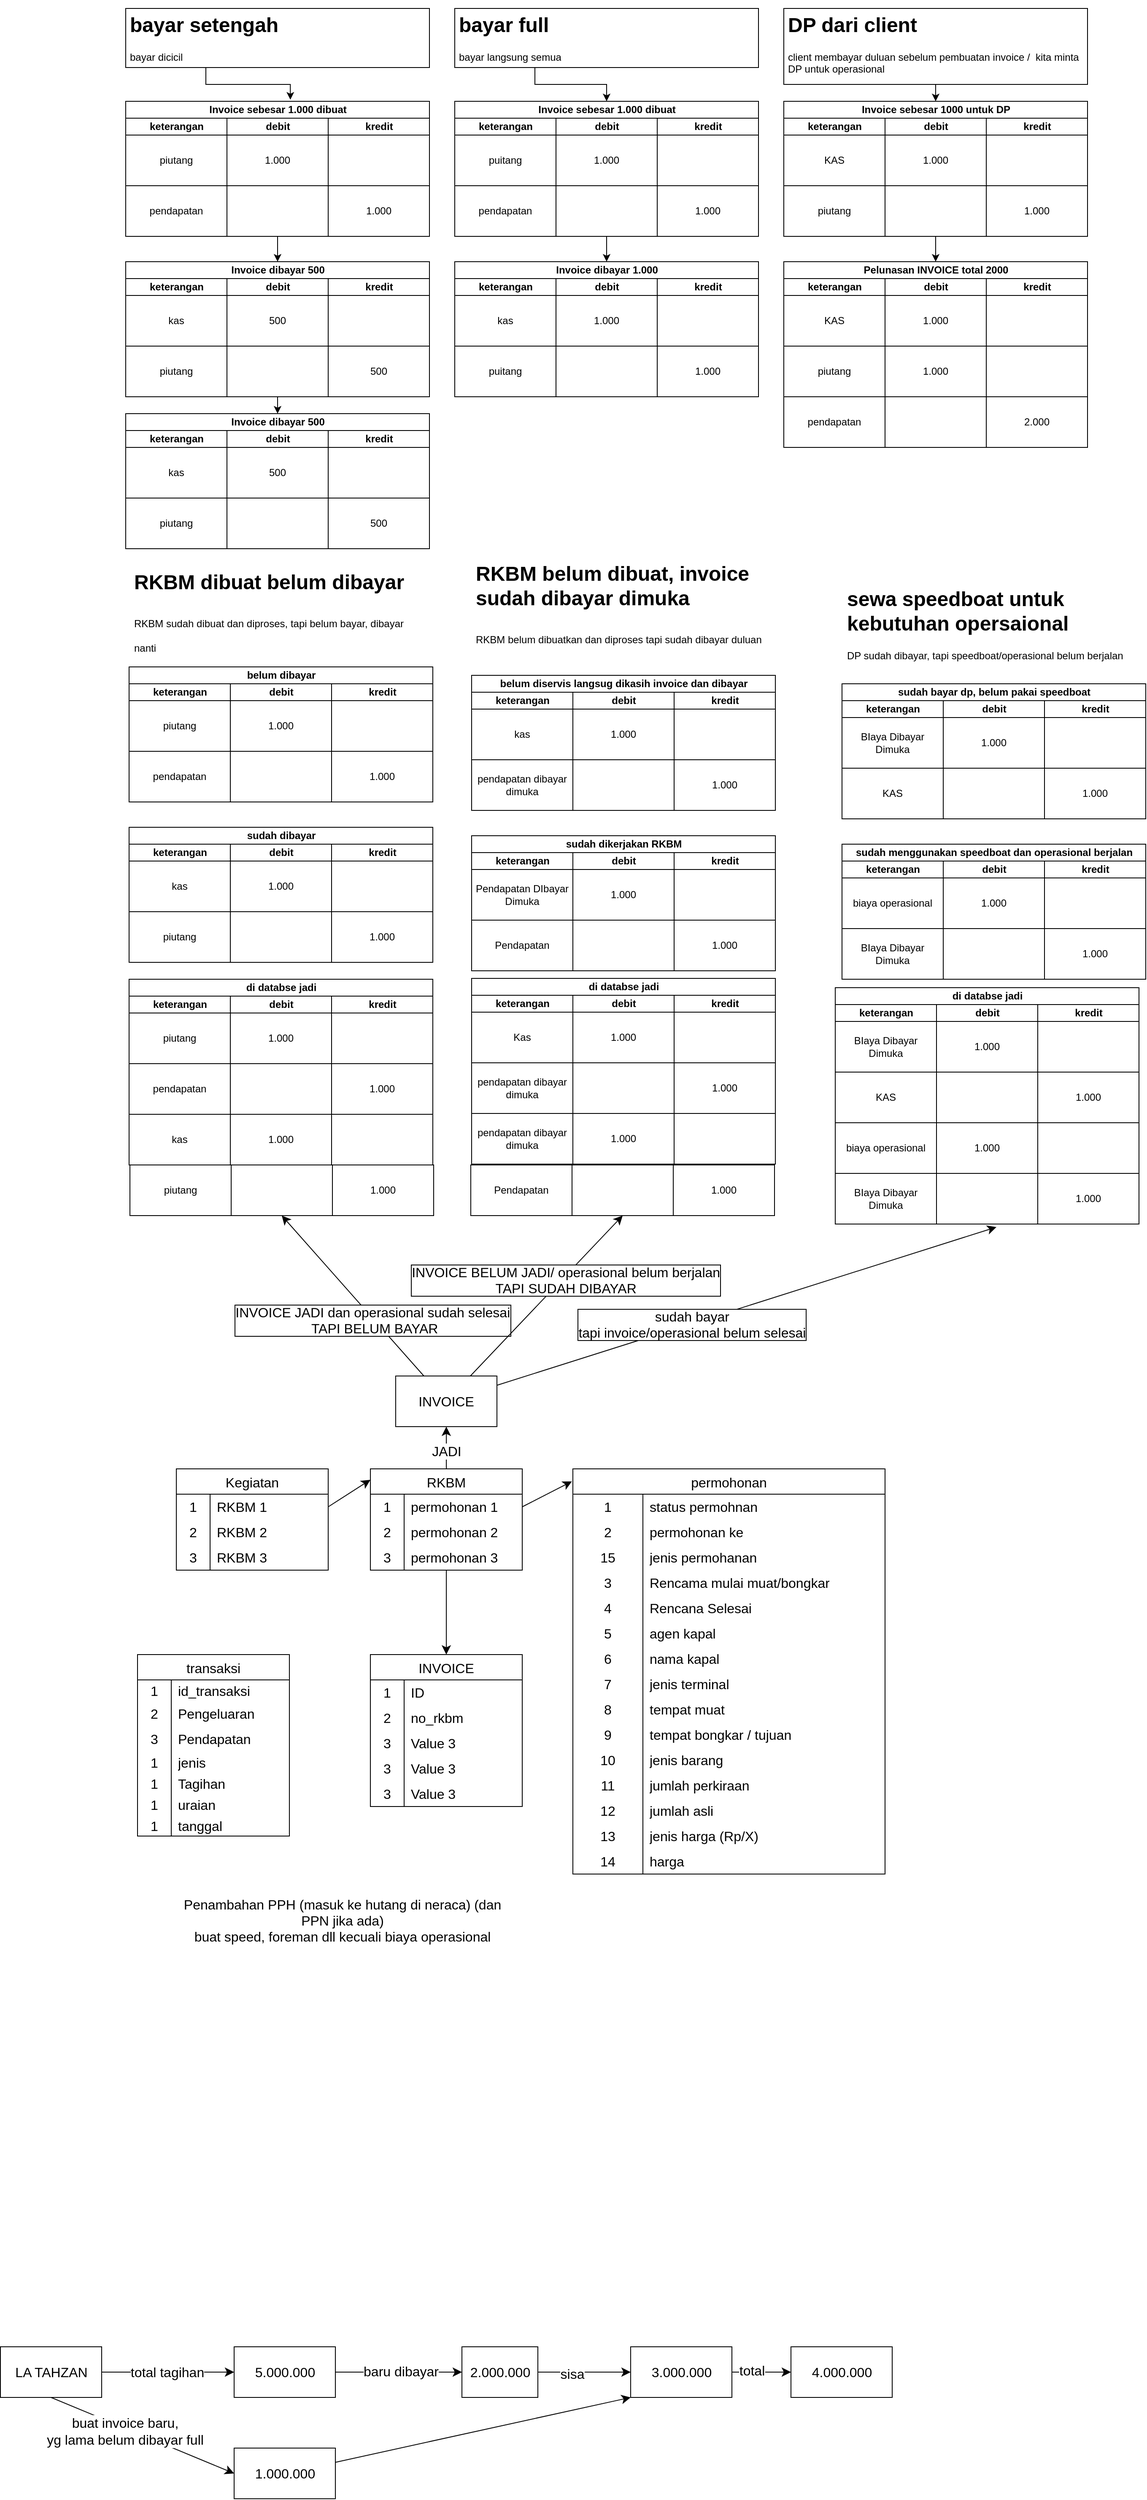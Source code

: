 <mxfile version="21.2.9" type="github">
  <diagram id="C5RBs43oDa-KdzZeNtuy" name="Page-1">
    <mxGraphModel dx="1434" dy="856" grid="1" gridSize="10" guides="1" tooltips="1" connect="1" arrows="1" fold="1" page="1" pageScale="1" pageWidth="827" pageHeight="1169" math="0" shadow="0">
      <root>
        <mxCell id="WIyWlLk6GJQsqaUBKTNV-0" />
        <mxCell id="WIyWlLk6GJQsqaUBKTNV-1" parent="WIyWlLk6GJQsqaUBKTNV-0" />
        <mxCell id="2MoQ2C0cXwXmk25jdBxl-92" value="" style="rounded=0;whiteSpace=wrap;html=1;" parent="WIyWlLk6GJQsqaUBKTNV-1" vertex="1">
          <mxGeometry x="610" y="20" width="360" height="70" as="geometry" />
        </mxCell>
        <mxCell id="2MoQ2C0cXwXmk25jdBxl-91" value="" style="rounded=0;whiteSpace=wrap;html=1;" parent="WIyWlLk6GJQsqaUBKTNV-1" vertex="1">
          <mxGeometry x="220" y="20" width="360" height="70" as="geometry" />
        </mxCell>
        <mxCell id="2MoQ2C0cXwXmk25jdBxl-3" value="Invoice sebesar 1.000 dibuat" style="swimlane;childLayout=stackLayout;resizeParent=1;resizeParentMax=0;startSize=20;html=1;" parent="WIyWlLk6GJQsqaUBKTNV-1" vertex="1">
          <mxGeometry x="220" y="130" width="360" height="160" as="geometry" />
        </mxCell>
        <mxCell id="2MoQ2C0cXwXmk25jdBxl-4" value="keterangan" style="swimlane;startSize=20;html=1;" parent="2MoQ2C0cXwXmk25jdBxl-3" vertex="1">
          <mxGeometry y="20" width="120" height="140" as="geometry" />
        </mxCell>
        <mxCell id="2MoQ2C0cXwXmk25jdBxl-11" value="pendapatan" style="rounded=0;whiteSpace=wrap;html=1;" parent="2MoQ2C0cXwXmk25jdBxl-4" vertex="1">
          <mxGeometry x="-4.547e-13" y="80" width="120" height="60" as="geometry" />
        </mxCell>
        <mxCell id="2MoQ2C0cXwXmk25jdBxl-5" value="debit" style="swimlane;startSize=20;html=1;" parent="2MoQ2C0cXwXmk25jdBxl-3" vertex="1">
          <mxGeometry x="120" y="20" width="120" height="140" as="geometry" />
        </mxCell>
        <mxCell id="2MoQ2C0cXwXmk25jdBxl-12" value="1.000" style="rounded=0;whiteSpace=wrap;html=1;" parent="2MoQ2C0cXwXmk25jdBxl-5" vertex="1">
          <mxGeometry x="-4.547e-13" y="20" width="120" height="60" as="geometry" />
        </mxCell>
        <mxCell id="2MoQ2C0cXwXmk25jdBxl-17" value="" style="rounded=0;whiteSpace=wrap;html=1;" parent="2MoQ2C0cXwXmk25jdBxl-5" vertex="1">
          <mxGeometry x="-4.547e-13" y="80" width="120" height="60" as="geometry" />
        </mxCell>
        <mxCell id="2MoQ2C0cXwXmk25jdBxl-6" value="kredit" style="swimlane;startSize=20;html=1;" parent="2MoQ2C0cXwXmk25jdBxl-3" vertex="1">
          <mxGeometry x="240" y="20" width="120" height="140" as="geometry" />
        </mxCell>
        <mxCell id="2MoQ2C0cXwXmk25jdBxl-15" value="1.000" style="rounded=0;whiteSpace=wrap;html=1;" parent="2MoQ2C0cXwXmk25jdBxl-6" vertex="1">
          <mxGeometry x="-4.547e-13" y="80" width="120" height="60" as="geometry" />
        </mxCell>
        <mxCell id="2MoQ2C0cXwXmk25jdBxl-16" value="" style="rounded=0;whiteSpace=wrap;html=1;" parent="2MoQ2C0cXwXmk25jdBxl-6" vertex="1">
          <mxGeometry x="-4.547e-13" y="20" width="120" height="60" as="geometry" />
        </mxCell>
        <mxCell id="2MoQ2C0cXwXmk25jdBxl-10" value="piutang" style="rounded=0;whiteSpace=wrap;html=1;" parent="WIyWlLk6GJQsqaUBKTNV-1" vertex="1">
          <mxGeometry x="220" y="170" width="120" height="60" as="geometry" />
        </mxCell>
        <mxCell id="2MoQ2C0cXwXmk25jdBxl-18" value="Invoice dibayar 1.000" style="swimlane;childLayout=stackLayout;resizeParent=1;resizeParentMax=0;startSize=20;html=1;" parent="WIyWlLk6GJQsqaUBKTNV-1" vertex="1">
          <mxGeometry x="610" y="320" width="360" height="160" as="geometry" />
        </mxCell>
        <mxCell id="2MoQ2C0cXwXmk25jdBxl-19" value="keterangan" style="swimlane;startSize=20;html=1;" parent="2MoQ2C0cXwXmk25jdBxl-18" vertex="1">
          <mxGeometry y="20" width="120" height="140" as="geometry" />
        </mxCell>
        <mxCell id="2MoQ2C0cXwXmk25jdBxl-20" value="puitang" style="rounded=0;whiteSpace=wrap;html=1;" parent="2MoQ2C0cXwXmk25jdBxl-19" vertex="1">
          <mxGeometry x="-4.547e-13" y="80" width="120" height="60" as="geometry" />
        </mxCell>
        <mxCell id="2MoQ2C0cXwXmk25jdBxl-27" value="kas" style="rounded=0;whiteSpace=wrap;html=1;" parent="2MoQ2C0cXwXmk25jdBxl-19" vertex="1">
          <mxGeometry x="-4.547e-13" y="20" width="120" height="60" as="geometry" />
        </mxCell>
        <mxCell id="2MoQ2C0cXwXmk25jdBxl-21" value="debit" style="swimlane;startSize=20;html=1;" parent="2MoQ2C0cXwXmk25jdBxl-18" vertex="1">
          <mxGeometry x="120" y="20" width="120" height="140" as="geometry" />
        </mxCell>
        <mxCell id="2MoQ2C0cXwXmk25jdBxl-22" value="1.000" style="rounded=0;whiteSpace=wrap;html=1;" parent="2MoQ2C0cXwXmk25jdBxl-21" vertex="1">
          <mxGeometry x="-4.547e-13" y="20" width="120" height="60" as="geometry" />
        </mxCell>
        <mxCell id="2MoQ2C0cXwXmk25jdBxl-23" value="" style="rounded=0;whiteSpace=wrap;html=1;" parent="2MoQ2C0cXwXmk25jdBxl-21" vertex="1">
          <mxGeometry x="-4.547e-13" y="80" width="120" height="60" as="geometry" />
        </mxCell>
        <mxCell id="2MoQ2C0cXwXmk25jdBxl-24" value="kredit" style="swimlane;startSize=20;html=1;" parent="2MoQ2C0cXwXmk25jdBxl-18" vertex="1">
          <mxGeometry x="240" y="20" width="120" height="140" as="geometry" />
        </mxCell>
        <mxCell id="2MoQ2C0cXwXmk25jdBxl-25" value="1.000" style="rounded=0;whiteSpace=wrap;html=1;" parent="2MoQ2C0cXwXmk25jdBxl-24" vertex="1">
          <mxGeometry x="-4.547e-13" y="80" width="120" height="60" as="geometry" />
        </mxCell>
        <mxCell id="2MoQ2C0cXwXmk25jdBxl-26" value="" style="rounded=0;whiteSpace=wrap;html=1;" parent="2MoQ2C0cXwXmk25jdBxl-24" vertex="1">
          <mxGeometry x="-4.547e-13" y="20" width="120" height="60" as="geometry" />
        </mxCell>
        <mxCell id="2MoQ2C0cXwXmk25jdBxl-53" value="Invoice dibayar 500" style="swimlane;childLayout=stackLayout;resizeParent=1;resizeParentMax=0;startSize=20;html=1;" parent="WIyWlLk6GJQsqaUBKTNV-1" vertex="1">
          <mxGeometry x="220" y="320" width="360" height="160" as="geometry" />
        </mxCell>
        <mxCell id="2MoQ2C0cXwXmk25jdBxl-54" value="keterangan" style="swimlane;startSize=20;html=1;" parent="2MoQ2C0cXwXmk25jdBxl-53" vertex="1">
          <mxGeometry y="20" width="120" height="140" as="geometry" />
        </mxCell>
        <mxCell id="2MoQ2C0cXwXmk25jdBxl-55" value="piutang" style="rounded=0;whiteSpace=wrap;html=1;" parent="2MoQ2C0cXwXmk25jdBxl-54" vertex="1">
          <mxGeometry x="-4.547e-13" y="80" width="120" height="60" as="geometry" />
        </mxCell>
        <mxCell id="2MoQ2C0cXwXmk25jdBxl-62" value="kas" style="rounded=0;whiteSpace=wrap;html=1;" parent="2MoQ2C0cXwXmk25jdBxl-54" vertex="1">
          <mxGeometry x="-4.547e-13" y="20" width="120" height="60" as="geometry" />
        </mxCell>
        <mxCell id="2MoQ2C0cXwXmk25jdBxl-56" value="debit" style="swimlane;startSize=20;html=1;" parent="2MoQ2C0cXwXmk25jdBxl-53" vertex="1">
          <mxGeometry x="120" y="20" width="120" height="140" as="geometry" />
        </mxCell>
        <mxCell id="2MoQ2C0cXwXmk25jdBxl-57" value="500" style="rounded=0;whiteSpace=wrap;html=1;" parent="2MoQ2C0cXwXmk25jdBxl-56" vertex="1">
          <mxGeometry x="-4.547e-13" y="20" width="120" height="60" as="geometry" />
        </mxCell>
        <mxCell id="2MoQ2C0cXwXmk25jdBxl-58" value="" style="rounded=0;whiteSpace=wrap;html=1;" parent="2MoQ2C0cXwXmk25jdBxl-56" vertex="1">
          <mxGeometry x="-4.547e-13" y="80" width="120" height="60" as="geometry" />
        </mxCell>
        <mxCell id="2MoQ2C0cXwXmk25jdBxl-59" value="kredit" style="swimlane;startSize=20;html=1;" parent="2MoQ2C0cXwXmk25jdBxl-53" vertex="1">
          <mxGeometry x="240" y="20" width="120" height="140" as="geometry" />
        </mxCell>
        <mxCell id="2MoQ2C0cXwXmk25jdBxl-60" value="500" style="rounded=0;whiteSpace=wrap;html=1;" parent="2MoQ2C0cXwXmk25jdBxl-59" vertex="1">
          <mxGeometry x="-4.547e-13" y="80" width="120" height="60" as="geometry" />
        </mxCell>
        <mxCell id="2MoQ2C0cXwXmk25jdBxl-61" value="" style="rounded=0;whiteSpace=wrap;html=1;" parent="2MoQ2C0cXwXmk25jdBxl-59" vertex="1">
          <mxGeometry x="-4.547e-13" y="20" width="120" height="60" as="geometry" />
        </mxCell>
        <mxCell id="2MoQ2C0cXwXmk25jdBxl-63" style="edgeStyle=orthogonalEdgeStyle;rounded=0;orthogonalLoop=1;jettySize=auto;html=1;exitX=0.5;exitY=1;exitDx=0;exitDy=0;entryX=0.5;entryY=0;entryDx=0;entryDy=0;" parent="WIyWlLk6GJQsqaUBKTNV-1" source="2MoQ2C0cXwXmk25jdBxl-17" target="2MoQ2C0cXwXmk25jdBxl-53" edge="1">
          <mxGeometry relative="1" as="geometry" />
        </mxCell>
        <mxCell id="2MoQ2C0cXwXmk25jdBxl-64" value="Invoice dibayar 500" style="swimlane;childLayout=stackLayout;resizeParent=1;resizeParentMax=0;startSize=20;html=1;" parent="WIyWlLk6GJQsqaUBKTNV-1" vertex="1">
          <mxGeometry x="220" y="500" width="360" height="160" as="geometry" />
        </mxCell>
        <mxCell id="2MoQ2C0cXwXmk25jdBxl-65" value="keterangan" style="swimlane;startSize=20;html=1;" parent="2MoQ2C0cXwXmk25jdBxl-64" vertex="1">
          <mxGeometry y="20" width="120" height="140" as="geometry" />
        </mxCell>
        <mxCell id="2MoQ2C0cXwXmk25jdBxl-66" value="piutang" style="rounded=0;whiteSpace=wrap;html=1;" parent="2MoQ2C0cXwXmk25jdBxl-65" vertex="1">
          <mxGeometry x="-4.547e-13" y="80" width="120" height="60" as="geometry" />
        </mxCell>
        <mxCell id="2MoQ2C0cXwXmk25jdBxl-67" value="kas" style="rounded=0;whiteSpace=wrap;html=1;" parent="2MoQ2C0cXwXmk25jdBxl-65" vertex="1">
          <mxGeometry x="-4.547e-13" y="20" width="120" height="60" as="geometry" />
        </mxCell>
        <mxCell id="2MoQ2C0cXwXmk25jdBxl-68" value="debit" style="swimlane;startSize=20;html=1;" parent="2MoQ2C0cXwXmk25jdBxl-64" vertex="1">
          <mxGeometry x="120" y="20" width="120" height="140" as="geometry" />
        </mxCell>
        <mxCell id="2MoQ2C0cXwXmk25jdBxl-69" value="500" style="rounded=0;whiteSpace=wrap;html=1;" parent="2MoQ2C0cXwXmk25jdBxl-68" vertex="1">
          <mxGeometry x="-4.547e-13" y="20" width="120" height="60" as="geometry" />
        </mxCell>
        <mxCell id="2MoQ2C0cXwXmk25jdBxl-70" value="" style="rounded=0;whiteSpace=wrap;html=1;" parent="2MoQ2C0cXwXmk25jdBxl-68" vertex="1">
          <mxGeometry x="-4.547e-13" y="80" width="120" height="60" as="geometry" />
        </mxCell>
        <mxCell id="2MoQ2C0cXwXmk25jdBxl-71" value="kredit" style="swimlane;startSize=20;html=1;" parent="2MoQ2C0cXwXmk25jdBxl-64" vertex="1">
          <mxGeometry x="240" y="20" width="120" height="140" as="geometry" />
        </mxCell>
        <mxCell id="2MoQ2C0cXwXmk25jdBxl-72" value="500" style="rounded=0;whiteSpace=wrap;html=1;" parent="2MoQ2C0cXwXmk25jdBxl-71" vertex="1">
          <mxGeometry x="-4.547e-13" y="80" width="120" height="60" as="geometry" />
        </mxCell>
        <mxCell id="2MoQ2C0cXwXmk25jdBxl-73" value="" style="rounded=0;whiteSpace=wrap;html=1;" parent="2MoQ2C0cXwXmk25jdBxl-71" vertex="1">
          <mxGeometry x="-4.547e-13" y="20" width="120" height="60" as="geometry" />
        </mxCell>
        <mxCell id="2MoQ2C0cXwXmk25jdBxl-74" style="edgeStyle=orthogonalEdgeStyle;rounded=0;orthogonalLoop=1;jettySize=auto;html=1;exitX=0.5;exitY=1;exitDx=0;exitDy=0;entryX=0.5;entryY=0;entryDx=0;entryDy=0;" parent="WIyWlLk6GJQsqaUBKTNV-1" source="2MoQ2C0cXwXmk25jdBxl-58" target="2MoQ2C0cXwXmk25jdBxl-64" edge="1">
          <mxGeometry relative="1" as="geometry" />
        </mxCell>
        <mxCell id="2MoQ2C0cXwXmk25jdBxl-75" value="Invoice sebesar 1.000 dibuat" style="swimlane;childLayout=stackLayout;resizeParent=1;resizeParentMax=0;startSize=20;html=1;" parent="WIyWlLk6GJQsqaUBKTNV-1" vertex="1">
          <mxGeometry x="610" y="130" width="360" height="160" as="geometry" />
        </mxCell>
        <mxCell id="2MoQ2C0cXwXmk25jdBxl-76" value="keterangan" style="swimlane;startSize=20;html=1;" parent="2MoQ2C0cXwXmk25jdBxl-75" vertex="1">
          <mxGeometry y="20" width="120" height="140" as="geometry" />
        </mxCell>
        <mxCell id="2MoQ2C0cXwXmk25jdBxl-77" value="pendapatan" style="rounded=0;whiteSpace=wrap;html=1;" parent="2MoQ2C0cXwXmk25jdBxl-76" vertex="1">
          <mxGeometry x="-4.547e-13" y="80" width="120" height="60" as="geometry" />
        </mxCell>
        <mxCell id="2MoQ2C0cXwXmk25jdBxl-84" value="puitang" style="rounded=0;whiteSpace=wrap;html=1;" parent="2MoQ2C0cXwXmk25jdBxl-76" vertex="1">
          <mxGeometry x="-4.547e-13" y="20" width="120" height="60" as="geometry" />
        </mxCell>
        <mxCell id="2MoQ2C0cXwXmk25jdBxl-78" value="debit" style="swimlane;startSize=20;html=1;" parent="2MoQ2C0cXwXmk25jdBxl-75" vertex="1">
          <mxGeometry x="120" y="20" width="120" height="140" as="geometry" />
        </mxCell>
        <mxCell id="2MoQ2C0cXwXmk25jdBxl-79" value="1.000" style="rounded=0;whiteSpace=wrap;html=1;" parent="2MoQ2C0cXwXmk25jdBxl-78" vertex="1">
          <mxGeometry x="-4.547e-13" y="20" width="120" height="60" as="geometry" />
        </mxCell>
        <mxCell id="2MoQ2C0cXwXmk25jdBxl-80" value="" style="rounded=0;whiteSpace=wrap;html=1;" parent="2MoQ2C0cXwXmk25jdBxl-78" vertex="1">
          <mxGeometry x="-4.547e-13" y="80" width="120" height="60" as="geometry" />
        </mxCell>
        <mxCell id="2MoQ2C0cXwXmk25jdBxl-81" value="kredit" style="swimlane;startSize=20;html=1;" parent="2MoQ2C0cXwXmk25jdBxl-75" vertex="1">
          <mxGeometry x="240" y="20" width="120" height="140" as="geometry" />
        </mxCell>
        <mxCell id="2MoQ2C0cXwXmk25jdBxl-82" value="1.000" style="rounded=0;whiteSpace=wrap;html=1;" parent="2MoQ2C0cXwXmk25jdBxl-81" vertex="1">
          <mxGeometry x="-4.547e-13" y="80" width="120" height="60" as="geometry" />
        </mxCell>
        <mxCell id="2MoQ2C0cXwXmk25jdBxl-83" value="" style="rounded=0;whiteSpace=wrap;html=1;" parent="2MoQ2C0cXwXmk25jdBxl-81" vertex="1">
          <mxGeometry x="-4.547e-13" y="20" width="120" height="60" as="geometry" />
        </mxCell>
        <mxCell id="2MoQ2C0cXwXmk25jdBxl-85" style="edgeStyle=orthogonalEdgeStyle;rounded=0;orthogonalLoop=1;jettySize=auto;html=1;exitX=0.5;exitY=1;exitDx=0;exitDy=0;entryX=0.5;entryY=0;entryDx=0;entryDy=0;" parent="WIyWlLk6GJQsqaUBKTNV-1" source="2MoQ2C0cXwXmk25jdBxl-78" target="2MoQ2C0cXwXmk25jdBxl-18" edge="1">
          <mxGeometry relative="1" as="geometry" />
        </mxCell>
        <mxCell id="2MoQ2C0cXwXmk25jdBxl-88" style="edgeStyle=orthogonalEdgeStyle;rounded=0;orthogonalLoop=1;jettySize=auto;html=1;exitX=0.5;exitY=1;exitDx=0;exitDy=0;entryX=0.542;entryY=-0.012;entryDx=0;entryDy=0;entryPerimeter=0;" parent="WIyWlLk6GJQsqaUBKTNV-1" source="2MoQ2C0cXwXmk25jdBxl-86" target="2MoQ2C0cXwXmk25jdBxl-3" edge="1">
          <mxGeometry relative="1" as="geometry" />
        </mxCell>
        <mxCell id="2MoQ2C0cXwXmk25jdBxl-86" value="&lt;h1&gt;bayar setengah&lt;/h1&gt;&lt;p&gt;bayar dicicil&lt;/p&gt;" style="text;html=1;strokeColor=none;fillColor=none;spacing=5;spacingTop=-20;whiteSpace=wrap;overflow=hidden;rounded=0;" parent="WIyWlLk6GJQsqaUBKTNV-1" vertex="1">
          <mxGeometry x="220" y="20" width="190" height="70" as="geometry" />
        </mxCell>
        <mxCell id="2MoQ2C0cXwXmk25jdBxl-90" style="edgeStyle=orthogonalEdgeStyle;rounded=0;orthogonalLoop=1;jettySize=auto;html=1;exitX=0.5;exitY=1;exitDx=0;exitDy=0;entryX=0.5;entryY=0;entryDx=0;entryDy=0;" parent="WIyWlLk6GJQsqaUBKTNV-1" source="2MoQ2C0cXwXmk25jdBxl-89" target="2MoQ2C0cXwXmk25jdBxl-75" edge="1">
          <mxGeometry relative="1" as="geometry" />
        </mxCell>
        <mxCell id="2MoQ2C0cXwXmk25jdBxl-89" value="&lt;h1&gt;bayar full&lt;/h1&gt;&lt;p&gt;bayar langsung semua&lt;/p&gt;" style="text;html=1;strokeColor=none;fillColor=none;spacing=5;spacingTop=-20;whiteSpace=wrap;overflow=hidden;rounded=0;" parent="WIyWlLk6GJQsqaUBKTNV-1" vertex="1">
          <mxGeometry x="610" y="20" width="190" height="70" as="geometry" />
        </mxCell>
        <mxCell id="nfKiZLi6P8qtk1P5oRgc-1" value="" style="rounded=0;whiteSpace=wrap;html=1;" parent="WIyWlLk6GJQsqaUBKTNV-1" vertex="1">
          <mxGeometry x="1000" y="20" width="360" height="90" as="geometry" />
        </mxCell>
        <mxCell id="nfKiZLi6P8qtk1P5oRgc-14" style="edgeStyle=orthogonalEdgeStyle;rounded=0;orthogonalLoop=1;jettySize=auto;html=1;exitX=0.5;exitY=1;exitDx=0;exitDy=0;entryX=0.5;entryY=0;entryDx=0;entryDy=0;" parent="WIyWlLk6GJQsqaUBKTNV-1" source="nfKiZLi6P8qtk1P5oRgc-2" target="nfKiZLi6P8qtk1P5oRgc-3" edge="1">
          <mxGeometry relative="1" as="geometry" />
        </mxCell>
        <mxCell id="nfKiZLi6P8qtk1P5oRgc-2" value="&lt;h1&gt;DP dari client&lt;/h1&gt;&lt;p&gt;client membayar duluan sebelum pembuatan invoice /&amp;nbsp; kita minta DP untuk operasional&lt;/p&gt;" style="text;html=1;strokeColor=none;fillColor=none;spacing=5;spacingTop=-20;whiteSpace=wrap;overflow=hidden;rounded=0;" parent="WIyWlLk6GJQsqaUBKTNV-1" vertex="1">
          <mxGeometry x="1000" y="20" width="360" height="90" as="geometry" />
        </mxCell>
        <mxCell id="nfKiZLi6P8qtk1P5oRgc-3" value="Invoice sebesar 1000 untuk DP" style="swimlane;childLayout=stackLayout;resizeParent=1;resizeParentMax=0;startSize=20;html=1;" parent="WIyWlLk6GJQsqaUBKTNV-1" vertex="1">
          <mxGeometry x="1000" y="130" width="360" height="160" as="geometry" />
        </mxCell>
        <mxCell id="nfKiZLi6P8qtk1P5oRgc-4" value="keterangan" style="swimlane;startSize=20;html=1;" parent="nfKiZLi6P8qtk1P5oRgc-3" vertex="1">
          <mxGeometry y="20" width="120" height="140" as="geometry" />
        </mxCell>
        <mxCell id="nfKiZLi6P8qtk1P5oRgc-5" value="piutang" style="rounded=0;whiteSpace=wrap;html=1;" parent="nfKiZLi6P8qtk1P5oRgc-4" vertex="1">
          <mxGeometry x="-4.547e-13" y="80" width="120" height="60" as="geometry" />
        </mxCell>
        <mxCell id="nfKiZLi6P8qtk1P5oRgc-6" value="KAS" style="rounded=0;whiteSpace=wrap;html=1;" parent="nfKiZLi6P8qtk1P5oRgc-4" vertex="1">
          <mxGeometry x="-4.547e-13" y="20" width="120" height="60" as="geometry" />
        </mxCell>
        <mxCell id="nfKiZLi6P8qtk1P5oRgc-7" value="debit" style="swimlane;startSize=20;html=1;" parent="nfKiZLi6P8qtk1P5oRgc-3" vertex="1">
          <mxGeometry x="120" y="20" width="120" height="140" as="geometry" />
        </mxCell>
        <mxCell id="nfKiZLi6P8qtk1P5oRgc-8" value="1.000" style="rounded=0;whiteSpace=wrap;html=1;" parent="nfKiZLi6P8qtk1P5oRgc-7" vertex="1">
          <mxGeometry x="-4.547e-13" y="20" width="120" height="60" as="geometry" />
        </mxCell>
        <mxCell id="nfKiZLi6P8qtk1P5oRgc-9" value="" style="rounded=0;whiteSpace=wrap;html=1;" parent="nfKiZLi6P8qtk1P5oRgc-7" vertex="1">
          <mxGeometry x="-4.547e-13" y="80" width="120" height="60" as="geometry" />
        </mxCell>
        <mxCell id="nfKiZLi6P8qtk1P5oRgc-10" value="kredit" style="swimlane;startSize=20;html=1;" parent="nfKiZLi6P8qtk1P5oRgc-3" vertex="1">
          <mxGeometry x="240" y="20" width="120" height="140" as="geometry" />
        </mxCell>
        <mxCell id="nfKiZLi6P8qtk1P5oRgc-11" value="1.000" style="rounded=0;whiteSpace=wrap;html=1;" parent="nfKiZLi6P8qtk1P5oRgc-10" vertex="1">
          <mxGeometry x="-4.547e-13" y="80" width="120" height="60" as="geometry" />
        </mxCell>
        <mxCell id="nfKiZLi6P8qtk1P5oRgc-12" value="" style="rounded=0;whiteSpace=wrap;html=1;" parent="nfKiZLi6P8qtk1P5oRgc-10" vertex="1">
          <mxGeometry x="-4.547e-13" y="20" width="120" height="60" as="geometry" />
        </mxCell>
        <mxCell id="nfKiZLi6P8qtk1P5oRgc-15" value="Pelunasan INVOICE total 2000" style="swimlane;childLayout=stackLayout;resizeParent=1;resizeParentMax=0;startSize=20;html=1;" parent="WIyWlLk6GJQsqaUBKTNV-1" vertex="1">
          <mxGeometry x="1000" y="320" width="360" height="160" as="geometry" />
        </mxCell>
        <mxCell id="nfKiZLi6P8qtk1P5oRgc-16" value="keterangan" style="swimlane;startSize=20;html=1;" parent="nfKiZLi6P8qtk1P5oRgc-15" vertex="1">
          <mxGeometry y="20" width="120" height="140" as="geometry" />
        </mxCell>
        <mxCell id="nfKiZLi6P8qtk1P5oRgc-17" value="piutang" style="rounded=0;whiteSpace=wrap;html=1;" parent="nfKiZLi6P8qtk1P5oRgc-16" vertex="1">
          <mxGeometry x="-4.547e-13" y="80" width="120" height="60" as="geometry" />
        </mxCell>
        <mxCell id="nfKiZLi6P8qtk1P5oRgc-18" value="KAS" style="rounded=0;whiteSpace=wrap;html=1;" parent="nfKiZLi6P8qtk1P5oRgc-16" vertex="1">
          <mxGeometry x="-4.547e-13" y="20" width="120" height="60" as="geometry" />
        </mxCell>
        <mxCell id="nfKiZLi6P8qtk1P5oRgc-19" value="debit" style="swimlane;startSize=20;html=1;" parent="nfKiZLi6P8qtk1P5oRgc-15" vertex="1">
          <mxGeometry x="120" y="20" width="120" height="140" as="geometry" />
        </mxCell>
        <mxCell id="nfKiZLi6P8qtk1P5oRgc-20" value="1.000" style="rounded=0;whiteSpace=wrap;html=1;" parent="nfKiZLi6P8qtk1P5oRgc-19" vertex="1">
          <mxGeometry x="-4.547e-13" y="20" width="120" height="60" as="geometry" />
        </mxCell>
        <mxCell id="nfKiZLi6P8qtk1P5oRgc-21" value="1.000" style="rounded=0;whiteSpace=wrap;html=1;" parent="nfKiZLi6P8qtk1P5oRgc-19" vertex="1">
          <mxGeometry x="-4.547e-13" y="80" width="120" height="60" as="geometry" />
        </mxCell>
        <mxCell id="nfKiZLi6P8qtk1P5oRgc-22" value="kredit" style="swimlane;startSize=20;html=1;" parent="nfKiZLi6P8qtk1P5oRgc-15" vertex="1">
          <mxGeometry x="240" y="20" width="120" height="140" as="geometry" />
        </mxCell>
        <mxCell id="nfKiZLi6P8qtk1P5oRgc-23" value="" style="rounded=0;whiteSpace=wrap;html=1;" parent="nfKiZLi6P8qtk1P5oRgc-22" vertex="1">
          <mxGeometry x="-4.547e-13" y="80" width="120" height="60" as="geometry" />
        </mxCell>
        <mxCell id="nfKiZLi6P8qtk1P5oRgc-24" value="" style="rounded=0;whiteSpace=wrap;html=1;" parent="nfKiZLi6P8qtk1P5oRgc-22" vertex="1">
          <mxGeometry x="-4.547e-13" y="20" width="120" height="60" as="geometry" />
        </mxCell>
        <mxCell id="nfKiZLi6P8qtk1P5oRgc-25" style="edgeStyle=orthogonalEdgeStyle;rounded=0;orthogonalLoop=1;jettySize=auto;html=1;exitX=0.5;exitY=1;exitDx=0;exitDy=0;entryX=0.5;entryY=0;entryDx=0;entryDy=0;" parent="WIyWlLk6GJQsqaUBKTNV-1" source="nfKiZLi6P8qtk1P5oRgc-9" target="nfKiZLi6P8qtk1P5oRgc-15" edge="1">
          <mxGeometry relative="1" as="geometry" />
        </mxCell>
        <mxCell id="nfKiZLi6P8qtk1P5oRgc-26" value="pendapatan" style="rounded=0;whiteSpace=wrap;html=1;" parent="WIyWlLk6GJQsqaUBKTNV-1" vertex="1">
          <mxGeometry x="1000.0" y="480" width="120" height="60" as="geometry" />
        </mxCell>
        <mxCell id="nfKiZLi6P8qtk1P5oRgc-27" value="" style="rounded=0;whiteSpace=wrap;html=1;" parent="WIyWlLk6GJQsqaUBKTNV-1" vertex="1">
          <mxGeometry x="1120.0" y="480" width="120" height="60" as="geometry" />
        </mxCell>
        <mxCell id="nfKiZLi6P8qtk1P5oRgc-28" value="2.000" style="rounded=0;whiteSpace=wrap;html=1;" parent="WIyWlLk6GJQsqaUBKTNV-1" vertex="1">
          <mxGeometry x="1240.0" y="480" width="120" height="60" as="geometry" />
        </mxCell>
        <mxCell id="nfKiZLi6P8qtk1P5oRgc-39" value="&lt;h1&gt;&lt;span style=&quot;background-color: initial;&quot;&gt;RKBM dibuat belum dibayar&lt;/span&gt;&lt;/h1&gt;&lt;h1&gt;&lt;span style=&quot;background-color: initial; font-size: 12px; font-weight: normal;&quot;&gt;RKBM sudah dibuat dan diproses, tapi belum bayar, dibayar nanti&lt;/span&gt;&lt;br&gt;&lt;/h1&gt;" style="text;html=1;strokeColor=none;fillColor=none;spacing=5;spacingTop=-20;whiteSpace=wrap;overflow=hidden;rounded=0;" parent="WIyWlLk6GJQsqaUBKTNV-1" vertex="1">
          <mxGeometry x="225" y="680" width="356" height="120" as="geometry" />
        </mxCell>
        <mxCell id="nfKiZLi6P8qtk1P5oRgc-41" value="belum dibayar" style="swimlane;childLayout=stackLayout;resizeParent=1;resizeParentMax=0;startSize=20;html=1;" parent="WIyWlLk6GJQsqaUBKTNV-1" vertex="1">
          <mxGeometry x="224" y="800" width="360" height="160" as="geometry" />
        </mxCell>
        <mxCell id="nfKiZLi6P8qtk1P5oRgc-42" value="keterangan" style="swimlane;startSize=20;html=1;" parent="nfKiZLi6P8qtk1P5oRgc-41" vertex="1">
          <mxGeometry y="20" width="120" height="140" as="geometry" />
        </mxCell>
        <mxCell id="nfKiZLi6P8qtk1P5oRgc-43" value="pendapatan" style="rounded=0;whiteSpace=wrap;html=1;" parent="nfKiZLi6P8qtk1P5oRgc-42" vertex="1">
          <mxGeometry x="-4.547e-13" y="80" width="120" height="60" as="geometry" />
        </mxCell>
        <mxCell id="nfKiZLi6P8qtk1P5oRgc-51" value="piutang" style="rounded=0;whiteSpace=wrap;html=1;" parent="nfKiZLi6P8qtk1P5oRgc-42" vertex="1">
          <mxGeometry x="-4.547e-13" y="20" width="120" height="60" as="geometry" />
        </mxCell>
        <mxCell id="nfKiZLi6P8qtk1P5oRgc-44" value="debit" style="swimlane;startSize=20;html=1;" parent="nfKiZLi6P8qtk1P5oRgc-41" vertex="1">
          <mxGeometry x="120" y="20" width="120" height="140" as="geometry" />
        </mxCell>
        <mxCell id="nfKiZLi6P8qtk1P5oRgc-45" value="1.000" style="rounded=0;whiteSpace=wrap;html=1;" parent="nfKiZLi6P8qtk1P5oRgc-44" vertex="1">
          <mxGeometry x="-4.547e-13" y="20" width="120" height="60" as="geometry" />
        </mxCell>
        <mxCell id="nfKiZLi6P8qtk1P5oRgc-46" value="" style="rounded=0;whiteSpace=wrap;html=1;" parent="nfKiZLi6P8qtk1P5oRgc-44" vertex="1">
          <mxGeometry x="-4.547e-13" y="80" width="120" height="60" as="geometry" />
        </mxCell>
        <mxCell id="nfKiZLi6P8qtk1P5oRgc-47" value="kredit" style="swimlane;startSize=20;html=1;" parent="nfKiZLi6P8qtk1P5oRgc-41" vertex="1">
          <mxGeometry x="240" y="20" width="120" height="140" as="geometry" />
        </mxCell>
        <mxCell id="nfKiZLi6P8qtk1P5oRgc-48" value="1.000" style="rounded=0;whiteSpace=wrap;html=1;" parent="nfKiZLi6P8qtk1P5oRgc-47" vertex="1">
          <mxGeometry x="-4.547e-13" y="80" width="120" height="60" as="geometry" />
        </mxCell>
        <mxCell id="nfKiZLi6P8qtk1P5oRgc-49" value="" style="rounded=0;whiteSpace=wrap;html=1;" parent="nfKiZLi6P8qtk1P5oRgc-47" vertex="1">
          <mxGeometry x="-4.547e-13" y="20" width="120" height="60" as="geometry" />
        </mxCell>
        <mxCell id="nfKiZLi6P8qtk1P5oRgc-50" value="piutang" style="rounded=0;whiteSpace=wrap;html=1;" parent="WIyWlLk6GJQsqaUBKTNV-1" vertex="1">
          <mxGeometry x="220" y="170" width="120" height="60" as="geometry" />
        </mxCell>
        <mxCell id="nfKiZLi6P8qtk1P5oRgc-52" value="sudah dibayar" style="swimlane;childLayout=stackLayout;resizeParent=1;resizeParentMax=0;startSize=20;html=1;" parent="WIyWlLk6GJQsqaUBKTNV-1" vertex="1">
          <mxGeometry x="224" y="990" width="360" height="160" as="geometry" />
        </mxCell>
        <mxCell id="nfKiZLi6P8qtk1P5oRgc-53" value="keterangan" style="swimlane;startSize=20;html=1;" parent="nfKiZLi6P8qtk1P5oRgc-52" vertex="1">
          <mxGeometry y="20" width="120" height="140" as="geometry" />
        </mxCell>
        <mxCell id="nfKiZLi6P8qtk1P5oRgc-54" value="piutang" style="rounded=0;whiteSpace=wrap;html=1;" parent="nfKiZLi6P8qtk1P5oRgc-53" vertex="1">
          <mxGeometry x="-4.547e-13" y="80" width="120" height="60" as="geometry" />
        </mxCell>
        <mxCell id="nfKiZLi6P8qtk1P5oRgc-55" value="kas" style="rounded=0;whiteSpace=wrap;html=1;" parent="nfKiZLi6P8qtk1P5oRgc-53" vertex="1">
          <mxGeometry x="-4.547e-13" y="20" width="120" height="60" as="geometry" />
        </mxCell>
        <mxCell id="nfKiZLi6P8qtk1P5oRgc-56" value="debit" style="swimlane;startSize=20;html=1;" parent="nfKiZLi6P8qtk1P5oRgc-52" vertex="1">
          <mxGeometry x="120" y="20" width="120" height="140" as="geometry" />
        </mxCell>
        <mxCell id="nfKiZLi6P8qtk1P5oRgc-57" value="1.000" style="rounded=0;whiteSpace=wrap;html=1;" parent="nfKiZLi6P8qtk1P5oRgc-56" vertex="1">
          <mxGeometry x="-4.547e-13" y="20" width="120" height="60" as="geometry" />
        </mxCell>
        <mxCell id="nfKiZLi6P8qtk1P5oRgc-58" value="" style="rounded=0;whiteSpace=wrap;html=1;" parent="nfKiZLi6P8qtk1P5oRgc-56" vertex="1">
          <mxGeometry x="-4.547e-13" y="80" width="120" height="60" as="geometry" />
        </mxCell>
        <mxCell id="nfKiZLi6P8qtk1P5oRgc-59" value="kredit" style="swimlane;startSize=20;html=1;" parent="nfKiZLi6P8qtk1P5oRgc-52" vertex="1">
          <mxGeometry x="240" y="20" width="120" height="140" as="geometry" />
        </mxCell>
        <mxCell id="nfKiZLi6P8qtk1P5oRgc-60" value="1.000" style="rounded=0;whiteSpace=wrap;html=1;" parent="nfKiZLi6P8qtk1P5oRgc-59" vertex="1">
          <mxGeometry x="-4.547e-13" y="80" width="120" height="60" as="geometry" />
        </mxCell>
        <mxCell id="nfKiZLi6P8qtk1P5oRgc-61" value="" style="rounded=0;whiteSpace=wrap;html=1;" parent="nfKiZLi6P8qtk1P5oRgc-59" vertex="1">
          <mxGeometry x="-4.547e-13" y="20" width="120" height="60" as="geometry" />
        </mxCell>
        <mxCell id="nfKiZLi6P8qtk1P5oRgc-62" value="&lt;h1&gt;&lt;span style=&quot;background-color: initial;&quot;&gt;RKBM belum dibuat, invoice sudah dibayar dimuka&lt;/span&gt;&lt;/h1&gt;&lt;h1&gt;&lt;span style=&quot;background-color: initial; font-size: 12px; font-weight: normal;&quot;&gt;RKBM belum dibuatkan dan diproses tapi sudah dibayar duluan&lt;/span&gt;&lt;br&gt;&lt;/h1&gt;" style="text;html=1;strokeColor=none;fillColor=none;spacing=5;spacingTop=-20;whiteSpace=wrap;overflow=hidden;rounded=0;" parent="WIyWlLk6GJQsqaUBKTNV-1" vertex="1">
          <mxGeometry x="630" y="670" width="356" height="120" as="geometry" />
        </mxCell>
        <mxCell id="nfKiZLi6P8qtk1P5oRgc-63" value="belum diservis langsug dikasih invoice dan dibayar" style="swimlane;childLayout=stackLayout;resizeParent=1;resizeParentMax=0;startSize=20;html=1;" parent="WIyWlLk6GJQsqaUBKTNV-1" vertex="1">
          <mxGeometry x="630" y="810" width="360" height="160" as="geometry" />
        </mxCell>
        <mxCell id="nfKiZLi6P8qtk1P5oRgc-64" value="keterangan" style="swimlane;startSize=20;html=1;" parent="nfKiZLi6P8qtk1P5oRgc-63" vertex="1">
          <mxGeometry y="20" width="120" height="140" as="geometry" />
        </mxCell>
        <mxCell id="nfKiZLi6P8qtk1P5oRgc-65" value="pendapatan dibayar dimuka" style="rounded=0;whiteSpace=wrap;html=1;" parent="nfKiZLi6P8qtk1P5oRgc-64" vertex="1">
          <mxGeometry x="-4.547e-13" y="80" width="120" height="60" as="geometry" />
        </mxCell>
        <mxCell id="nfKiZLi6P8qtk1P5oRgc-66" value="kas" style="rounded=0;whiteSpace=wrap;html=1;" parent="nfKiZLi6P8qtk1P5oRgc-64" vertex="1">
          <mxGeometry x="-4.547e-13" y="20" width="120" height="60" as="geometry" />
        </mxCell>
        <mxCell id="nfKiZLi6P8qtk1P5oRgc-67" value="debit" style="swimlane;startSize=20;html=1;" parent="nfKiZLi6P8qtk1P5oRgc-63" vertex="1">
          <mxGeometry x="120" y="20" width="120" height="140" as="geometry" />
        </mxCell>
        <mxCell id="nfKiZLi6P8qtk1P5oRgc-68" value="1.000" style="rounded=0;whiteSpace=wrap;html=1;" parent="nfKiZLi6P8qtk1P5oRgc-67" vertex="1">
          <mxGeometry x="-4.547e-13" y="20" width="120" height="60" as="geometry" />
        </mxCell>
        <mxCell id="nfKiZLi6P8qtk1P5oRgc-69" value="" style="rounded=0;whiteSpace=wrap;html=1;" parent="nfKiZLi6P8qtk1P5oRgc-67" vertex="1">
          <mxGeometry x="-4.547e-13" y="80" width="120" height="60" as="geometry" />
        </mxCell>
        <mxCell id="nfKiZLi6P8qtk1P5oRgc-70" value="kredit" style="swimlane;startSize=20;html=1;" parent="nfKiZLi6P8qtk1P5oRgc-63" vertex="1">
          <mxGeometry x="240" y="20" width="120" height="140" as="geometry" />
        </mxCell>
        <mxCell id="nfKiZLi6P8qtk1P5oRgc-71" value="1.000" style="rounded=0;whiteSpace=wrap;html=1;" parent="nfKiZLi6P8qtk1P5oRgc-70" vertex="1">
          <mxGeometry x="-4.547e-13" y="80" width="120" height="60" as="geometry" />
        </mxCell>
        <mxCell id="nfKiZLi6P8qtk1P5oRgc-72" value="" style="rounded=0;whiteSpace=wrap;html=1;" parent="nfKiZLi6P8qtk1P5oRgc-70" vertex="1">
          <mxGeometry x="-4.547e-13" y="20" width="120" height="60" as="geometry" />
        </mxCell>
        <mxCell id="nfKiZLi6P8qtk1P5oRgc-73" value="sudah dikerjakan RKBM" style="swimlane;childLayout=stackLayout;resizeParent=1;resizeParentMax=0;startSize=20;html=1;" parent="WIyWlLk6GJQsqaUBKTNV-1" vertex="1">
          <mxGeometry x="630" y="1000" width="360" height="160" as="geometry" />
        </mxCell>
        <mxCell id="nfKiZLi6P8qtk1P5oRgc-74" value="keterangan" style="swimlane;startSize=20;html=1;" parent="nfKiZLi6P8qtk1P5oRgc-73" vertex="1">
          <mxGeometry y="20" width="120" height="140" as="geometry" />
        </mxCell>
        <mxCell id="nfKiZLi6P8qtk1P5oRgc-75" value="Pendapatan" style="rounded=0;whiteSpace=wrap;html=1;" parent="nfKiZLi6P8qtk1P5oRgc-74" vertex="1">
          <mxGeometry x="-4.547e-13" y="80" width="120" height="60" as="geometry" />
        </mxCell>
        <mxCell id="nfKiZLi6P8qtk1P5oRgc-76" value="Pendapatan DIbayar Dimuka" style="rounded=0;whiteSpace=wrap;html=1;" parent="nfKiZLi6P8qtk1P5oRgc-74" vertex="1">
          <mxGeometry x="-4.547e-13" y="20" width="120" height="60" as="geometry" />
        </mxCell>
        <mxCell id="nfKiZLi6P8qtk1P5oRgc-77" value="debit" style="swimlane;startSize=20;html=1;" parent="nfKiZLi6P8qtk1P5oRgc-73" vertex="1">
          <mxGeometry x="120" y="20" width="120" height="140" as="geometry" />
        </mxCell>
        <mxCell id="nfKiZLi6P8qtk1P5oRgc-78" value="1.000" style="rounded=0;whiteSpace=wrap;html=1;" parent="nfKiZLi6P8qtk1P5oRgc-77" vertex="1">
          <mxGeometry x="-4.547e-13" y="20" width="120" height="60" as="geometry" />
        </mxCell>
        <mxCell id="nfKiZLi6P8qtk1P5oRgc-79" value="" style="rounded=0;whiteSpace=wrap;html=1;" parent="nfKiZLi6P8qtk1P5oRgc-77" vertex="1">
          <mxGeometry x="-4.547e-13" y="80" width="120" height="60" as="geometry" />
        </mxCell>
        <mxCell id="nfKiZLi6P8qtk1P5oRgc-80" value="kredit" style="swimlane;startSize=20;html=1;" parent="nfKiZLi6P8qtk1P5oRgc-73" vertex="1">
          <mxGeometry x="240" y="20" width="120" height="140" as="geometry" />
        </mxCell>
        <mxCell id="nfKiZLi6P8qtk1P5oRgc-81" value="1.000" style="rounded=0;whiteSpace=wrap;html=1;" parent="nfKiZLi6P8qtk1P5oRgc-80" vertex="1">
          <mxGeometry x="-4.547e-13" y="80" width="120" height="60" as="geometry" />
        </mxCell>
        <mxCell id="nfKiZLi6P8qtk1P5oRgc-82" value="" style="rounded=0;whiteSpace=wrap;html=1;" parent="nfKiZLi6P8qtk1P5oRgc-80" vertex="1">
          <mxGeometry x="-4.547e-13" y="20" width="120" height="60" as="geometry" />
        </mxCell>
        <mxCell id="nfKiZLi6P8qtk1P5oRgc-83" value="&lt;h1&gt;&lt;span style=&quot;background-color: initial;&quot;&gt;sewa speedboat untuk kebutuhan opersaional&lt;/span&gt;&lt;br&gt;&lt;/h1&gt;&lt;div&gt;DP sudah dibayar, tapi speedboat/operasional belum berjalan&lt;/div&gt;" style="text;html=1;strokeColor=none;fillColor=none;spacing=5;spacingTop=-20;whiteSpace=wrap;overflow=hidden;rounded=0;" parent="WIyWlLk6GJQsqaUBKTNV-1" vertex="1">
          <mxGeometry x="1070" y="700" width="356" height="130" as="geometry" />
        </mxCell>
        <mxCell id="nfKiZLi6P8qtk1P5oRgc-84" value="sudah bayar dp, belum pakai speedboat" style="swimlane;childLayout=stackLayout;resizeParent=1;resizeParentMax=0;startSize=20;html=1;" parent="WIyWlLk6GJQsqaUBKTNV-1" vertex="1">
          <mxGeometry x="1069" y="820" width="360" height="160" as="geometry" />
        </mxCell>
        <mxCell id="nfKiZLi6P8qtk1P5oRgc-85" value="keterangan" style="swimlane;startSize=20;html=1;" parent="nfKiZLi6P8qtk1P5oRgc-84" vertex="1">
          <mxGeometry y="20" width="120" height="140" as="geometry" />
        </mxCell>
        <mxCell id="nfKiZLi6P8qtk1P5oRgc-86" value="KAS" style="rounded=0;whiteSpace=wrap;html=1;" parent="nfKiZLi6P8qtk1P5oRgc-85" vertex="1">
          <mxGeometry x="-4.547e-13" y="80" width="120" height="60" as="geometry" />
        </mxCell>
        <mxCell id="nfKiZLi6P8qtk1P5oRgc-87" value="BIaya Dibayar Dimuka" style="rounded=0;whiteSpace=wrap;html=1;" parent="nfKiZLi6P8qtk1P5oRgc-85" vertex="1">
          <mxGeometry x="-4.547e-13" y="20" width="120" height="60" as="geometry" />
        </mxCell>
        <mxCell id="nfKiZLi6P8qtk1P5oRgc-88" value="debit" style="swimlane;startSize=20;html=1;" parent="nfKiZLi6P8qtk1P5oRgc-84" vertex="1">
          <mxGeometry x="120" y="20" width="120" height="140" as="geometry" />
        </mxCell>
        <mxCell id="nfKiZLi6P8qtk1P5oRgc-89" value="1.000" style="rounded=0;whiteSpace=wrap;html=1;" parent="nfKiZLi6P8qtk1P5oRgc-88" vertex="1">
          <mxGeometry x="-4.547e-13" y="20" width="120" height="60" as="geometry" />
        </mxCell>
        <mxCell id="nfKiZLi6P8qtk1P5oRgc-90" value="" style="rounded=0;whiteSpace=wrap;html=1;" parent="nfKiZLi6P8qtk1P5oRgc-88" vertex="1">
          <mxGeometry x="-4.547e-13" y="80" width="120" height="60" as="geometry" />
        </mxCell>
        <mxCell id="nfKiZLi6P8qtk1P5oRgc-91" value="kredit" style="swimlane;startSize=20;html=1;" parent="nfKiZLi6P8qtk1P5oRgc-84" vertex="1">
          <mxGeometry x="240" y="20" width="120" height="140" as="geometry" />
        </mxCell>
        <mxCell id="nfKiZLi6P8qtk1P5oRgc-92" value="1.000" style="rounded=0;whiteSpace=wrap;html=1;" parent="nfKiZLi6P8qtk1P5oRgc-91" vertex="1">
          <mxGeometry x="-4.547e-13" y="80" width="120" height="60" as="geometry" />
        </mxCell>
        <mxCell id="nfKiZLi6P8qtk1P5oRgc-93" value="" style="rounded=0;whiteSpace=wrap;html=1;" parent="nfKiZLi6P8qtk1P5oRgc-91" vertex="1">
          <mxGeometry x="-4.547e-13" y="20" width="120" height="60" as="geometry" />
        </mxCell>
        <mxCell id="nfKiZLi6P8qtk1P5oRgc-94" value="sudah menggunakan speedboat dan operasional berjalan" style="swimlane;childLayout=stackLayout;resizeParent=1;resizeParentMax=0;startSize=20;html=1;" parent="WIyWlLk6GJQsqaUBKTNV-1" vertex="1">
          <mxGeometry x="1069" y="1010" width="360" height="160" as="geometry" />
        </mxCell>
        <mxCell id="nfKiZLi6P8qtk1P5oRgc-95" value="keterangan" style="swimlane;startSize=20;html=1;" parent="nfKiZLi6P8qtk1P5oRgc-94" vertex="1">
          <mxGeometry y="20" width="120" height="140" as="geometry" />
        </mxCell>
        <mxCell id="nfKiZLi6P8qtk1P5oRgc-96" value="BIaya Dibayar Dimuka" style="rounded=0;whiteSpace=wrap;html=1;" parent="nfKiZLi6P8qtk1P5oRgc-95" vertex="1">
          <mxGeometry x="-4.547e-13" y="80" width="120" height="60" as="geometry" />
        </mxCell>
        <mxCell id="nfKiZLi6P8qtk1P5oRgc-97" value="biaya operasional" style="rounded=0;whiteSpace=wrap;html=1;" parent="nfKiZLi6P8qtk1P5oRgc-95" vertex="1">
          <mxGeometry x="-4.547e-13" y="20" width="120" height="60" as="geometry" />
        </mxCell>
        <mxCell id="nfKiZLi6P8qtk1P5oRgc-98" value="debit" style="swimlane;startSize=20;html=1;" parent="nfKiZLi6P8qtk1P5oRgc-94" vertex="1">
          <mxGeometry x="120" y="20" width="120" height="140" as="geometry" />
        </mxCell>
        <mxCell id="nfKiZLi6P8qtk1P5oRgc-99" value="1.000" style="rounded=0;whiteSpace=wrap;html=1;" parent="nfKiZLi6P8qtk1P5oRgc-98" vertex="1">
          <mxGeometry x="-4.547e-13" y="20" width="120" height="60" as="geometry" />
        </mxCell>
        <mxCell id="nfKiZLi6P8qtk1P5oRgc-100" value="" style="rounded=0;whiteSpace=wrap;html=1;" parent="nfKiZLi6P8qtk1P5oRgc-98" vertex="1">
          <mxGeometry x="-4.547e-13" y="80" width="120" height="60" as="geometry" />
        </mxCell>
        <mxCell id="nfKiZLi6P8qtk1P5oRgc-101" value="kredit" style="swimlane;startSize=20;html=1;" parent="nfKiZLi6P8qtk1P5oRgc-94" vertex="1">
          <mxGeometry x="240" y="20" width="120" height="140" as="geometry" />
        </mxCell>
        <mxCell id="nfKiZLi6P8qtk1P5oRgc-102" value="1.000" style="rounded=0;whiteSpace=wrap;html=1;" parent="nfKiZLi6P8qtk1P5oRgc-101" vertex="1">
          <mxGeometry x="-4.547e-13" y="80" width="120" height="60" as="geometry" />
        </mxCell>
        <mxCell id="nfKiZLi6P8qtk1P5oRgc-103" value="" style="rounded=0;whiteSpace=wrap;html=1;" parent="nfKiZLi6P8qtk1P5oRgc-101" vertex="1">
          <mxGeometry x="-4.547e-13" y="20" width="120" height="60" as="geometry" />
        </mxCell>
        <UserObject label="" tooltip="total tagihan&#xa;" id="cG6B9IGKPA7kkfLaw8Xj-2">
          <mxCell style="edgeStyle=none;curved=1;rounded=0;orthogonalLoop=1;jettySize=auto;html=1;exitX=1;exitY=0.5;exitDx=0;exitDy=0;entryX=0;entryY=0.5;entryDx=0;entryDy=0;fontSize=12;startSize=8;endSize=8;" parent="WIyWlLk6GJQsqaUBKTNV-1" source="cG6B9IGKPA7kkfLaw8Xj-0" target="cG6B9IGKPA7kkfLaw8Xj-1" edge="1">
            <mxGeometry relative="1" as="geometry">
              <Array as="points">
                <mxPoint x="228.5" y="2820" />
              </Array>
            </mxGeometry>
          </mxCell>
        </UserObject>
        <mxCell id="cG6B9IGKPA7kkfLaw8Xj-7" value="total tagihan" style="edgeLabel;html=1;align=center;verticalAlign=middle;resizable=0;points=[];fontSize=16;" parent="cG6B9IGKPA7kkfLaw8Xj-2" vertex="1" connectable="0">
          <mxGeometry x="-0.175" y="1" relative="1" as="geometry">
            <mxPoint x="12" y="1" as="offset" />
          </mxGeometry>
        </mxCell>
        <mxCell id="cG6B9IGKPA7kkfLaw8Xj-11" style="edgeStyle=none;curved=1;rounded=0;orthogonalLoop=1;jettySize=auto;html=1;exitX=0.5;exitY=1;exitDx=0;exitDy=0;entryX=0;entryY=0.5;entryDx=0;entryDy=0;fontSize=12;startSize=8;endSize=8;" parent="WIyWlLk6GJQsqaUBKTNV-1" source="cG6B9IGKPA7kkfLaw8Xj-0" target="cG6B9IGKPA7kkfLaw8Xj-10" edge="1">
          <mxGeometry relative="1" as="geometry" />
        </mxCell>
        <mxCell id="cG6B9IGKPA7kkfLaw8Xj-12" value="buat invoice baru,&lt;br&gt;yg lama belum dibayar full" style="edgeLabel;html=1;align=center;verticalAlign=middle;resizable=0;points=[];fontSize=16;" parent="cG6B9IGKPA7kkfLaw8Xj-11" vertex="1" connectable="0">
          <mxGeometry x="-0.179" y="-3" relative="1" as="geometry">
            <mxPoint x="-1" as="offset" />
          </mxGeometry>
        </mxCell>
        <mxCell id="cG6B9IGKPA7kkfLaw8Xj-0" value="LA TAHZAN" style="rounded=0;whiteSpace=wrap;html=1;fontSize=16;" parent="WIyWlLk6GJQsqaUBKTNV-1" vertex="1">
          <mxGeometry x="71.5" y="2790" width="120" height="60" as="geometry" />
        </mxCell>
        <mxCell id="cG6B9IGKPA7kkfLaw8Xj-8" style="edgeStyle=none;curved=1;rounded=0;orthogonalLoop=1;jettySize=auto;html=1;exitX=1;exitY=0.5;exitDx=0;exitDy=0;entryX=0;entryY=0.5;entryDx=0;entryDy=0;fontSize=12;startSize=8;endSize=8;" parent="WIyWlLk6GJQsqaUBKTNV-1" source="cG6B9IGKPA7kkfLaw8Xj-1" target="cG6B9IGKPA7kkfLaw8Xj-3" edge="1">
          <mxGeometry relative="1" as="geometry" />
        </mxCell>
        <mxCell id="cG6B9IGKPA7kkfLaw8Xj-9" value="baru dibayar" style="edgeLabel;html=1;align=center;verticalAlign=middle;resizable=0;points=[];fontSize=16;" parent="cG6B9IGKPA7kkfLaw8Xj-8" vertex="1" connectable="0">
          <mxGeometry x="-0.306" y="1" relative="1" as="geometry">
            <mxPoint x="25" as="offset" />
          </mxGeometry>
        </mxCell>
        <mxCell id="cG6B9IGKPA7kkfLaw8Xj-1" value="5.000.000" style="rounded=0;whiteSpace=wrap;html=1;fontSize=16;" parent="WIyWlLk6GJQsqaUBKTNV-1" vertex="1">
          <mxGeometry x="348.5" y="2790" width="120" height="60" as="geometry" />
        </mxCell>
        <mxCell id="cG6B9IGKPA7kkfLaw8Xj-14" style="edgeStyle=none;curved=1;rounded=0;orthogonalLoop=1;jettySize=auto;html=1;entryX=0;entryY=0.5;entryDx=0;entryDy=0;fontSize=12;startSize=8;endSize=8;" parent="WIyWlLk6GJQsqaUBKTNV-1" source="cG6B9IGKPA7kkfLaw8Xj-3" target="cG6B9IGKPA7kkfLaw8Xj-13" edge="1">
          <mxGeometry relative="1" as="geometry" />
        </mxCell>
        <mxCell id="cG6B9IGKPA7kkfLaw8Xj-15" value="sisa" style="edgeLabel;html=1;align=center;verticalAlign=middle;resizable=0;points=[];fontSize=16;" parent="cG6B9IGKPA7kkfLaw8Xj-14" vertex="1" connectable="0">
          <mxGeometry x="-0.273" y="-2" relative="1" as="geometry">
            <mxPoint as="offset" />
          </mxGeometry>
        </mxCell>
        <mxCell id="cG6B9IGKPA7kkfLaw8Xj-3" value="2.000.000" style="rounded=0;whiteSpace=wrap;html=1;fontSize=16;" parent="WIyWlLk6GJQsqaUBKTNV-1" vertex="1">
          <mxGeometry x="618.5" y="2790" width="90" height="60" as="geometry" />
        </mxCell>
        <mxCell id="cG6B9IGKPA7kkfLaw8Xj-17" style="edgeStyle=none;curved=1;rounded=0;orthogonalLoop=1;jettySize=auto;html=1;entryX=0;entryY=1;entryDx=0;entryDy=0;fontSize=12;startSize=8;endSize=8;" parent="WIyWlLk6GJQsqaUBKTNV-1" source="cG6B9IGKPA7kkfLaw8Xj-10" target="cG6B9IGKPA7kkfLaw8Xj-13" edge="1">
          <mxGeometry relative="1" as="geometry" />
        </mxCell>
        <mxCell id="cG6B9IGKPA7kkfLaw8Xj-10" value="1.000.000" style="rounded=0;whiteSpace=wrap;html=1;fontSize=16;" parent="WIyWlLk6GJQsqaUBKTNV-1" vertex="1">
          <mxGeometry x="348.5" y="2910" width="120" height="60" as="geometry" />
        </mxCell>
        <mxCell id="cG6B9IGKPA7kkfLaw8Xj-18" style="edgeStyle=none;curved=1;rounded=0;orthogonalLoop=1;jettySize=auto;html=1;exitX=1;exitY=0.5;exitDx=0;exitDy=0;entryX=0;entryY=0.5;entryDx=0;entryDy=0;fontSize=12;startSize=8;endSize=8;" parent="WIyWlLk6GJQsqaUBKTNV-1" source="cG6B9IGKPA7kkfLaw8Xj-13" target="cG6B9IGKPA7kkfLaw8Xj-16" edge="1">
          <mxGeometry relative="1" as="geometry" />
        </mxCell>
        <mxCell id="cG6B9IGKPA7kkfLaw8Xj-19" value="total" style="edgeLabel;html=1;align=center;verticalAlign=middle;resizable=0;points=[];fontSize=16;" parent="cG6B9IGKPA7kkfLaw8Xj-18" vertex="1" connectable="0">
          <mxGeometry x="-0.324" y="2" relative="1" as="geometry">
            <mxPoint as="offset" />
          </mxGeometry>
        </mxCell>
        <mxCell id="cG6B9IGKPA7kkfLaw8Xj-13" value="3.000.000" style="rounded=0;whiteSpace=wrap;html=1;fontSize=16;" parent="WIyWlLk6GJQsqaUBKTNV-1" vertex="1">
          <mxGeometry x="818.5" y="2790" width="120" height="60" as="geometry" />
        </mxCell>
        <mxCell id="cG6B9IGKPA7kkfLaw8Xj-16" value="4.000.000" style="rounded=0;whiteSpace=wrap;html=1;fontSize=16;" parent="WIyWlLk6GJQsqaUBKTNV-1" vertex="1">
          <mxGeometry x="1008.5" y="2790" width="120" height="60" as="geometry" />
        </mxCell>
        <mxCell id="V0xYjyDDSgr1FGFiApq1-106" style="edgeStyle=none;curved=1;rounded=0;orthogonalLoop=1;jettySize=auto;html=1;fontSize=12;startSize=8;endSize=8;" parent="WIyWlLk6GJQsqaUBKTNV-1" source="V0xYjyDDSgr1FGFiApq1-1" target="V0xYjyDDSgr1FGFiApq1-104" edge="1">
          <mxGeometry relative="1" as="geometry" />
        </mxCell>
        <mxCell id="V0xYjyDDSgr1FGFiApq1-107" value="JADI" style="edgeLabel;html=1;align=center;verticalAlign=middle;resizable=0;points=[];fontSize=16;" parent="V0xYjyDDSgr1FGFiApq1-106" vertex="1" connectable="0">
          <mxGeometry x="-0.163" relative="1" as="geometry">
            <mxPoint as="offset" />
          </mxGeometry>
        </mxCell>
        <mxCell id="p3iJY1DMoAtNJ5fQ37Z0-18" style="edgeStyle=none;curved=1;rounded=0;orthogonalLoop=1;jettySize=auto;html=1;entryX=0.5;entryY=0;entryDx=0;entryDy=0;fontSize=12;startSize=8;endSize=8;" parent="WIyWlLk6GJQsqaUBKTNV-1" source="V0xYjyDDSgr1FGFiApq1-1" target="V0xYjyDDSgr1FGFiApq1-108" edge="1">
          <mxGeometry relative="1" as="geometry" />
        </mxCell>
        <mxCell id="V0xYjyDDSgr1FGFiApq1-1" value="RKBM" style="shape=table;startSize=30;container=1;collapsible=0;childLayout=tableLayout;fixedRows=1;rowLines=0;fontStyle=0;strokeColor=default;fontSize=16;" parent="WIyWlLk6GJQsqaUBKTNV-1" vertex="1">
          <mxGeometry x="510" y="1750" width="180" height="120" as="geometry" />
        </mxCell>
        <mxCell id="V0xYjyDDSgr1FGFiApq1-2" value="" style="shape=tableRow;horizontal=0;startSize=0;swimlaneHead=0;swimlaneBody=0;top=0;left=0;bottom=0;right=0;collapsible=0;dropTarget=0;fillColor=none;points=[[0,0.5],[1,0.5]];portConstraint=eastwest;strokeColor=inherit;fontSize=16;" parent="V0xYjyDDSgr1FGFiApq1-1" vertex="1">
          <mxGeometry y="30" width="180" height="30" as="geometry" />
        </mxCell>
        <mxCell id="V0xYjyDDSgr1FGFiApq1-3" value="1" style="shape=partialRectangle;html=1;whiteSpace=wrap;connectable=0;fillColor=none;top=0;left=0;bottom=0;right=0;overflow=hidden;pointerEvents=1;strokeColor=inherit;fontSize=16;" parent="V0xYjyDDSgr1FGFiApq1-2" vertex="1">
          <mxGeometry width="40" height="30" as="geometry">
            <mxRectangle width="40" height="30" as="alternateBounds" />
          </mxGeometry>
        </mxCell>
        <mxCell id="V0xYjyDDSgr1FGFiApq1-4" value="permohonan 1" style="shape=partialRectangle;html=1;whiteSpace=wrap;connectable=0;fillColor=none;top=0;left=0;bottom=0;right=0;align=left;spacingLeft=6;overflow=hidden;strokeColor=inherit;fontSize=16;" parent="V0xYjyDDSgr1FGFiApq1-2" vertex="1">
          <mxGeometry x="40" width="140" height="30" as="geometry">
            <mxRectangle width="140" height="30" as="alternateBounds" />
          </mxGeometry>
        </mxCell>
        <mxCell id="V0xYjyDDSgr1FGFiApq1-5" value="" style="shape=tableRow;horizontal=0;startSize=0;swimlaneHead=0;swimlaneBody=0;top=0;left=0;bottom=0;right=0;collapsible=0;dropTarget=0;fillColor=none;points=[[0,0.5],[1,0.5]];portConstraint=eastwest;strokeColor=inherit;fontSize=16;" parent="V0xYjyDDSgr1FGFiApq1-1" vertex="1">
          <mxGeometry y="60" width="180" height="30" as="geometry" />
        </mxCell>
        <mxCell id="V0xYjyDDSgr1FGFiApq1-6" value="2" style="shape=partialRectangle;html=1;whiteSpace=wrap;connectable=0;fillColor=none;top=0;left=0;bottom=0;right=0;overflow=hidden;strokeColor=inherit;fontSize=16;" parent="V0xYjyDDSgr1FGFiApq1-5" vertex="1">
          <mxGeometry width="40" height="30" as="geometry">
            <mxRectangle width="40" height="30" as="alternateBounds" />
          </mxGeometry>
        </mxCell>
        <mxCell id="V0xYjyDDSgr1FGFiApq1-7" value="permohonan&amp;nbsp;2" style="shape=partialRectangle;html=1;whiteSpace=wrap;connectable=0;fillColor=none;top=0;left=0;bottom=0;right=0;align=left;spacingLeft=6;overflow=hidden;strokeColor=inherit;fontSize=16;" parent="V0xYjyDDSgr1FGFiApq1-5" vertex="1">
          <mxGeometry x="40" width="140" height="30" as="geometry">
            <mxRectangle width="140" height="30" as="alternateBounds" />
          </mxGeometry>
        </mxCell>
        <mxCell id="V0xYjyDDSgr1FGFiApq1-8" value="" style="shape=tableRow;horizontal=0;startSize=0;swimlaneHead=0;swimlaneBody=0;top=0;left=0;bottom=0;right=0;collapsible=0;dropTarget=0;fillColor=none;points=[[0,0.5],[1,0.5]];portConstraint=eastwest;strokeColor=inherit;fontSize=16;" parent="V0xYjyDDSgr1FGFiApq1-1" vertex="1">
          <mxGeometry y="90" width="180" height="30" as="geometry" />
        </mxCell>
        <mxCell id="V0xYjyDDSgr1FGFiApq1-9" value="3" style="shape=partialRectangle;html=1;whiteSpace=wrap;connectable=0;fillColor=none;top=0;left=0;bottom=0;right=0;overflow=hidden;strokeColor=inherit;fontSize=16;" parent="V0xYjyDDSgr1FGFiApq1-8" vertex="1">
          <mxGeometry width="40" height="30" as="geometry">
            <mxRectangle width="40" height="30" as="alternateBounds" />
          </mxGeometry>
        </mxCell>
        <mxCell id="V0xYjyDDSgr1FGFiApq1-10" value="permohonan&amp;nbsp;3" style="shape=partialRectangle;html=1;whiteSpace=wrap;connectable=0;fillColor=none;top=0;left=0;bottom=0;right=0;align=left;spacingLeft=6;overflow=hidden;strokeColor=inherit;fontSize=16;" parent="V0xYjyDDSgr1FGFiApq1-8" vertex="1">
          <mxGeometry x="40" width="140" height="30" as="geometry">
            <mxRectangle width="140" height="30" as="alternateBounds" />
          </mxGeometry>
        </mxCell>
        <mxCell id="V0xYjyDDSgr1FGFiApq1-11" value="Kegiatan" style="shape=table;startSize=30;container=1;collapsible=0;childLayout=tableLayout;fixedRows=1;rowLines=0;fontStyle=0;strokeColor=default;fontSize=16;" parent="WIyWlLk6GJQsqaUBKTNV-1" vertex="1">
          <mxGeometry x="280" y="1750" width="180" height="120" as="geometry" />
        </mxCell>
        <mxCell id="V0xYjyDDSgr1FGFiApq1-12" value="" style="shape=tableRow;horizontal=0;startSize=0;swimlaneHead=0;swimlaneBody=0;top=0;left=0;bottom=0;right=0;collapsible=0;dropTarget=0;fillColor=none;points=[[0,0.5],[1,0.5]];portConstraint=eastwest;strokeColor=inherit;fontSize=16;" parent="V0xYjyDDSgr1FGFiApq1-11" vertex="1">
          <mxGeometry y="30" width="180" height="30" as="geometry" />
        </mxCell>
        <mxCell id="V0xYjyDDSgr1FGFiApq1-13" value="1" style="shape=partialRectangle;html=1;whiteSpace=wrap;connectable=0;fillColor=none;top=0;left=0;bottom=0;right=0;overflow=hidden;pointerEvents=1;strokeColor=inherit;fontSize=16;" parent="V0xYjyDDSgr1FGFiApq1-12" vertex="1">
          <mxGeometry width="40" height="30" as="geometry">
            <mxRectangle width="40" height="30" as="alternateBounds" />
          </mxGeometry>
        </mxCell>
        <mxCell id="V0xYjyDDSgr1FGFiApq1-14" value="RKBM 1" style="shape=partialRectangle;html=1;whiteSpace=wrap;connectable=0;fillColor=none;top=0;left=0;bottom=0;right=0;align=left;spacingLeft=6;overflow=hidden;strokeColor=inherit;fontSize=16;" parent="V0xYjyDDSgr1FGFiApq1-12" vertex="1">
          <mxGeometry x="40" width="140" height="30" as="geometry">
            <mxRectangle width="140" height="30" as="alternateBounds" />
          </mxGeometry>
        </mxCell>
        <mxCell id="V0xYjyDDSgr1FGFiApq1-15" value="" style="shape=tableRow;horizontal=0;startSize=0;swimlaneHead=0;swimlaneBody=0;top=0;left=0;bottom=0;right=0;collapsible=0;dropTarget=0;fillColor=none;points=[[0,0.5],[1,0.5]];portConstraint=eastwest;strokeColor=inherit;fontSize=16;" parent="V0xYjyDDSgr1FGFiApq1-11" vertex="1">
          <mxGeometry y="60" width="180" height="30" as="geometry" />
        </mxCell>
        <mxCell id="V0xYjyDDSgr1FGFiApq1-16" value="2" style="shape=partialRectangle;html=1;whiteSpace=wrap;connectable=0;fillColor=none;top=0;left=0;bottom=0;right=0;overflow=hidden;strokeColor=inherit;fontSize=16;" parent="V0xYjyDDSgr1FGFiApq1-15" vertex="1">
          <mxGeometry width="40" height="30" as="geometry">
            <mxRectangle width="40" height="30" as="alternateBounds" />
          </mxGeometry>
        </mxCell>
        <mxCell id="V0xYjyDDSgr1FGFiApq1-17" value="RKBM&amp;nbsp;2" style="shape=partialRectangle;html=1;whiteSpace=wrap;connectable=0;fillColor=none;top=0;left=0;bottom=0;right=0;align=left;spacingLeft=6;overflow=hidden;strokeColor=inherit;fontSize=16;" parent="V0xYjyDDSgr1FGFiApq1-15" vertex="1">
          <mxGeometry x="40" width="140" height="30" as="geometry">
            <mxRectangle width="140" height="30" as="alternateBounds" />
          </mxGeometry>
        </mxCell>
        <mxCell id="V0xYjyDDSgr1FGFiApq1-18" value="" style="shape=tableRow;horizontal=0;startSize=0;swimlaneHead=0;swimlaneBody=0;top=0;left=0;bottom=0;right=0;collapsible=0;dropTarget=0;fillColor=none;points=[[0,0.5],[1,0.5]];portConstraint=eastwest;strokeColor=inherit;fontSize=16;" parent="V0xYjyDDSgr1FGFiApq1-11" vertex="1">
          <mxGeometry y="90" width="180" height="30" as="geometry" />
        </mxCell>
        <mxCell id="V0xYjyDDSgr1FGFiApq1-19" value="3" style="shape=partialRectangle;html=1;whiteSpace=wrap;connectable=0;fillColor=none;top=0;left=0;bottom=0;right=0;overflow=hidden;strokeColor=inherit;fontSize=16;" parent="V0xYjyDDSgr1FGFiApq1-18" vertex="1">
          <mxGeometry width="40" height="30" as="geometry">
            <mxRectangle width="40" height="30" as="alternateBounds" />
          </mxGeometry>
        </mxCell>
        <mxCell id="V0xYjyDDSgr1FGFiApq1-20" value="RKBM&amp;nbsp;3" style="shape=partialRectangle;html=1;whiteSpace=wrap;connectable=0;fillColor=none;top=0;left=0;bottom=0;right=0;align=left;spacingLeft=6;overflow=hidden;strokeColor=inherit;fontSize=16;" parent="V0xYjyDDSgr1FGFiApq1-18" vertex="1">
          <mxGeometry x="40" width="140" height="30" as="geometry">
            <mxRectangle width="140" height="30" as="alternateBounds" />
          </mxGeometry>
        </mxCell>
        <mxCell id="V0xYjyDDSgr1FGFiApq1-21" style="edgeStyle=none;curved=1;rounded=0;orthogonalLoop=1;jettySize=auto;html=1;exitX=1;exitY=0.5;exitDx=0;exitDy=0;entryX=0;entryY=0.108;entryDx=0;entryDy=0;entryPerimeter=0;fontSize=12;startSize=8;endSize=8;" parent="WIyWlLk6GJQsqaUBKTNV-1" source="V0xYjyDDSgr1FGFiApq1-12" target="V0xYjyDDSgr1FGFiApq1-1" edge="1">
          <mxGeometry relative="1" as="geometry" />
        </mxCell>
        <mxCell id="V0xYjyDDSgr1FGFiApq1-32" value="permohonan" style="shape=table;startSize=30;container=1;collapsible=0;childLayout=tableLayout;fixedRows=1;rowLines=0;fontStyle=0;strokeColor=default;fontSize=16;" parent="WIyWlLk6GJQsqaUBKTNV-1" vertex="1">
          <mxGeometry x="750" y="1750" width="370" height="480" as="geometry" />
        </mxCell>
        <mxCell id="V0xYjyDDSgr1FGFiApq1-33" value="" style="shape=tableRow;horizontal=0;startSize=0;swimlaneHead=0;swimlaneBody=0;top=0;left=0;bottom=0;right=0;collapsible=0;dropTarget=0;fillColor=none;points=[[0,0.5],[1,0.5]];portConstraint=eastwest;strokeColor=inherit;fontSize=16;" parent="V0xYjyDDSgr1FGFiApq1-32" vertex="1">
          <mxGeometry y="30" width="370" height="30" as="geometry" />
        </mxCell>
        <mxCell id="V0xYjyDDSgr1FGFiApq1-34" value="1" style="shape=partialRectangle;html=1;whiteSpace=wrap;connectable=0;fillColor=none;top=0;left=0;bottom=0;right=0;overflow=hidden;pointerEvents=1;strokeColor=inherit;fontSize=16;" parent="V0xYjyDDSgr1FGFiApq1-33" vertex="1">
          <mxGeometry width="83" height="30" as="geometry">
            <mxRectangle width="83" height="30" as="alternateBounds" />
          </mxGeometry>
        </mxCell>
        <mxCell id="V0xYjyDDSgr1FGFiApq1-35" value="status permohnan" style="shape=partialRectangle;html=1;whiteSpace=wrap;connectable=0;fillColor=none;top=0;left=0;bottom=0;right=0;align=left;spacingLeft=6;overflow=hidden;strokeColor=inherit;fontSize=16;" parent="V0xYjyDDSgr1FGFiApq1-33" vertex="1">
          <mxGeometry x="83" width="287" height="30" as="geometry">
            <mxRectangle width="287" height="30" as="alternateBounds" />
          </mxGeometry>
        </mxCell>
        <mxCell id="V0xYjyDDSgr1FGFiApq1-36" value="" style="shape=tableRow;horizontal=0;startSize=0;swimlaneHead=0;swimlaneBody=0;top=0;left=0;bottom=0;right=0;collapsible=0;dropTarget=0;fillColor=none;points=[[0,0.5],[1,0.5]];portConstraint=eastwest;strokeColor=inherit;fontSize=16;" parent="V0xYjyDDSgr1FGFiApq1-32" vertex="1">
          <mxGeometry y="60" width="370" height="30" as="geometry" />
        </mxCell>
        <mxCell id="V0xYjyDDSgr1FGFiApq1-37" value="2" style="shape=partialRectangle;html=1;whiteSpace=wrap;connectable=0;fillColor=none;top=0;left=0;bottom=0;right=0;overflow=hidden;strokeColor=inherit;fontSize=16;" parent="V0xYjyDDSgr1FGFiApq1-36" vertex="1">
          <mxGeometry width="83" height="30" as="geometry">
            <mxRectangle width="83" height="30" as="alternateBounds" />
          </mxGeometry>
        </mxCell>
        <mxCell id="V0xYjyDDSgr1FGFiApq1-38" value="permohonan ke" style="shape=partialRectangle;html=1;whiteSpace=wrap;connectable=0;fillColor=none;top=0;left=0;bottom=0;right=0;align=left;spacingLeft=6;overflow=hidden;strokeColor=inherit;fontSize=16;" parent="V0xYjyDDSgr1FGFiApq1-36" vertex="1">
          <mxGeometry x="83" width="287" height="30" as="geometry">
            <mxRectangle width="287" height="30" as="alternateBounds" />
          </mxGeometry>
        </mxCell>
        <mxCell id="V0xYjyDDSgr1FGFiApq1-100" value="" style="shape=tableRow;horizontal=0;startSize=0;swimlaneHead=0;swimlaneBody=0;top=0;left=0;bottom=0;right=0;collapsible=0;dropTarget=0;fillColor=none;points=[[0,0.5],[1,0.5]];portConstraint=eastwest;strokeColor=inherit;fontSize=16;" parent="V0xYjyDDSgr1FGFiApq1-32" vertex="1">
          <mxGeometry y="90" width="370" height="30" as="geometry" />
        </mxCell>
        <mxCell id="V0xYjyDDSgr1FGFiApq1-101" value="15" style="shape=partialRectangle;html=1;whiteSpace=wrap;connectable=0;fillColor=none;top=0;left=0;bottom=0;right=0;overflow=hidden;strokeColor=inherit;fontSize=16;" parent="V0xYjyDDSgr1FGFiApq1-100" vertex="1">
          <mxGeometry width="83" height="30" as="geometry">
            <mxRectangle width="83" height="30" as="alternateBounds" />
          </mxGeometry>
        </mxCell>
        <mxCell id="V0xYjyDDSgr1FGFiApq1-102" value="jenis permohanan" style="shape=partialRectangle;html=1;whiteSpace=wrap;connectable=0;fillColor=none;top=0;left=0;bottom=0;right=0;align=left;spacingLeft=6;overflow=hidden;strokeColor=inherit;fontSize=16;" parent="V0xYjyDDSgr1FGFiApq1-100" vertex="1">
          <mxGeometry x="83" width="287" height="30" as="geometry">
            <mxRectangle width="287" height="30" as="alternateBounds" />
          </mxGeometry>
        </mxCell>
        <mxCell id="V0xYjyDDSgr1FGFiApq1-39" value="" style="shape=tableRow;horizontal=0;startSize=0;swimlaneHead=0;swimlaneBody=0;top=0;left=0;bottom=0;right=0;collapsible=0;dropTarget=0;fillColor=none;points=[[0,0.5],[1,0.5]];portConstraint=eastwest;strokeColor=inherit;fontSize=16;" parent="V0xYjyDDSgr1FGFiApq1-32" vertex="1">
          <mxGeometry y="120" width="370" height="30" as="geometry" />
        </mxCell>
        <mxCell id="V0xYjyDDSgr1FGFiApq1-40" value="3" style="shape=partialRectangle;html=1;whiteSpace=wrap;connectable=0;fillColor=none;top=0;left=0;bottom=0;right=0;overflow=hidden;strokeColor=inherit;fontSize=16;" parent="V0xYjyDDSgr1FGFiApq1-39" vertex="1">
          <mxGeometry width="83" height="30" as="geometry">
            <mxRectangle width="83" height="30" as="alternateBounds" />
          </mxGeometry>
        </mxCell>
        <mxCell id="V0xYjyDDSgr1FGFiApq1-41" value="Rencama mulai muat/bongkar" style="shape=partialRectangle;html=1;whiteSpace=wrap;connectable=0;fillColor=none;top=0;left=0;bottom=0;right=0;align=left;spacingLeft=6;overflow=hidden;strokeColor=inherit;fontSize=16;" parent="V0xYjyDDSgr1FGFiApq1-39" vertex="1">
          <mxGeometry x="83" width="287" height="30" as="geometry">
            <mxRectangle width="287" height="30" as="alternateBounds" />
          </mxGeometry>
        </mxCell>
        <mxCell id="V0xYjyDDSgr1FGFiApq1-42" value="" style="shape=tableRow;horizontal=0;startSize=0;swimlaneHead=0;swimlaneBody=0;top=0;left=0;bottom=0;right=0;collapsible=0;dropTarget=0;fillColor=none;points=[[0,0.5],[1,0.5]];portConstraint=eastwest;strokeColor=inherit;fontSize=16;" parent="V0xYjyDDSgr1FGFiApq1-32" vertex="1">
          <mxGeometry y="150" width="370" height="30" as="geometry" />
        </mxCell>
        <mxCell id="V0xYjyDDSgr1FGFiApq1-43" value="4" style="shape=partialRectangle;html=1;whiteSpace=wrap;connectable=0;fillColor=none;top=0;left=0;bottom=0;right=0;overflow=hidden;strokeColor=inherit;fontSize=16;" parent="V0xYjyDDSgr1FGFiApq1-42" vertex="1">
          <mxGeometry width="83" height="30" as="geometry">
            <mxRectangle width="83" height="30" as="alternateBounds" />
          </mxGeometry>
        </mxCell>
        <mxCell id="V0xYjyDDSgr1FGFiApq1-44" value="Rencana Selesai" style="shape=partialRectangle;html=1;whiteSpace=wrap;connectable=0;fillColor=none;top=0;left=0;bottom=0;right=0;align=left;spacingLeft=6;overflow=hidden;strokeColor=inherit;fontSize=16;" parent="V0xYjyDDSgr1FGFiApq1-42" vertex="1">
          <mxGeometry x="83" width="287" height="30" as="geometry">
            <mxRectangle width="287" height="30" as="alternateBounds" />
          </mxGeometry>
        </mxCell>
        <mxCell id="V0xYjyDDSgr1FGFiApq1-45" value="" style="shape=tableRow;horizontal=0;startSize=0;swimlaneHead=0;swimlaneBody=0;top=0;left=0;bottom=0;right=0;collapsible=0;dropTarget=0;fillColor=none;points=[[0,0.5],[1,0.5]];portConstraint=eastwest;strokeColor=inherit;fontSize=16;" parent="V0xYjyDDSgr1FGFiApq1-32" vertex="1">
          <mxGeometry y="180" width="370" height="30" as="geometry" />
        </mxCell>
        <mxCell id="V0xYjyDDSgr1FGFiApq1-46" value="5" style="shape=partialRectangle;html=1;whiteSpace=wrap;connectable=0;fillColor=none;top=0;left=0;bottom=0;right=0;overflow=hidden;strokeColor=inherit;fontSize=16;" parent="V0xYjyDDSgr1FGFiApq1-45" vertex="1">
          <mxGeometry width="83" height="30" as="geometry">
            <mxRectangle width="83" height="30" as="alternateBounds" />
          </mxGeometry>
        </mxCell>
        <mxCell id="V0xYjyDDSgr1FGFiApq1-47" value="agen kapal" style="shape=partialRectangle;html=1;whiteSpace=wrap;connectable=0;fillColor=none;top=0;left=0;bottom=0;right=0;align=left;spacingLeft=6;overflow=hidden;strokeColor=inherit;fontSize=16;" parent="V0xYjyDDSgr1FGFiApq1-45" vertex="1">
          <mxGeometry x="83" width="287" height="30" as="geometry">
            <mxRectangle width="287" height="30" as="alternateBounds" />
          </mxGeometry>
        </mxCell>
        <mxCell id="V0xYjyDDSgr1FGFiApq1-64" value="" style="shape=tableRow;horizontal=0;startSize=0;swimlaneHead=0;swimlaneBody=0;top=0;left=0;bottom=0;right=0;collapsible=0;dropTarget=0;fillColor=none;points=[[0,0.5],[1,0.5]];portConstraint=eastwest;strokeColor=inherit;fontSize=16;" parent="V0xYjyDDSgr1FGFiApq1-32" vertex="1">
          <mxGeometry y="210" width="370" height="30" as="geometry" />
        </mxCell>
        <mxCell id="V0xYjyDDSgr1FGFiApq1-65" value="6" style="shape=partialRectangle;html=1;whiteSpace=wrap;connectable=0;fillColor=none;top=0;left=0;bottom=0;right=0;overflow=hidden;strokeColor=inherit;fontSize=16;" parent="V0xYjyDDSgr1FGFiApq1-64" vertex="1">
          <mxGeometry width="83" height="30" as="geometry">
            <mxRectangle width="83" height="30" as="alternateBounds" />
          </mxGeometry>
        </mxCell>
        <mxCell id="V0xYjyDDSgr1FGFiApq1-66" value="nama kapal" style="shape=partialRectangle;html=1;whiteSpace=wrap;connectable=0;fillColor=none;top=0;left=0;bottom=0;right=0;align=left;spacingLeft=6;overflow=hidden;strokeColor=inherit;fontSize=16;" parent="V0xYjyDDSgr1FGFiApq1-64" vertex="1">
          <mxGeometry x="83" width="287" height="30" as="geometry">
            <mxRectangle width="287" height="30" as="alternateBounds" />
          </mxGeometry>
        </mxCell>
        <mxCell id="V0xYjyDDSgr1FGFiApq1-67" value="" style="shape=tableRow;horizontal=0;startSize=0;swimlaneHead=0;swimlaneBody=0;top=0;left=0;bottom=0;right=0;collapsible=0;dropTarget=0;fillColor=none;points=[[0,0.5],[1,0.5]];portConstraint=eastwest;strokeColor=inherit;fontSize=16;" parent="V0xYjyDDSgr1FGFiApq1-32" vertex="1">
          <mxGeometry y="240" width="370" height="30" as="geometry" />
        </mxCell>
        <mxCell id="V0xYjyDDSgr1FGFiApq1-68" value="7" style="shape=partialRectangle;html=1;whiteSpace=wrap;connectable=0;fillColor=none;top=0;left=0;bottom=0;right=0;overflow=hidden;strokeColor=inherit;fontSize=16;" parent="V0xYjyDDSgr1FGFiApq1-67" vertex="1">
          <mxGeometry width="83" height="30" as="geometry">
            <mxRectangle width="83" height="30" as="alternateBounds" />
          </mxGeometry>
        </mxCell>
        <mxCell id="V0xYjyDDSgr1FGFiApq1-69" value="jenis terminal" style="shape=partialRectangle;html=1;whiteSpace=wrap;connectable=0;fillColor=none;top=0;left=0;bottom=0;right=0;align=left;spacingLeft=6;overflow=hidden;strokeColor=inherit;fontSize=16;" parent="V0xYjyDDSgr1FGFiApq1-67" vertex="1">
          <mxGeometry x="83" width="287" height="30" as="geometry">
            <mxRectangle width="287" height="30" as="alternateBounds" />
          </mxGeometry>
        </mxCell>
        <mxCell id="V0xYjyDDSgr1FGFiApq1-70" value="" style="shape=tableRow;horizontal=0;startSize=0;swimlaneHead=0;swimlaneBody=0;top=0;left=0;bottom=0;right=0;collapsible=0;dropTarget=0;fillColor=none;points=[[0,0.5],[1,0.5]];portConstraint=eastwest;strokeColor=inherit;fontSize=16;" parent="V0xYjyDDSgr1FGFiApq1-32" vertex="1">
          <mxGeometry y="270" width="370" height="30" as="geometry" />
        </mxCell>
        <mxCell id="V0xYjyDDSgr1FGFiApq1-71" value="8" style="shape=partialRectangle;html=1;whiteSpace=wrap;connectable=0;fillColor=none;top=0;left=0;bottom=0;right=0;overflow=hidden;strokeColor=inherit;fontSize=16;" parent="V0xYjyDDSgr1FGFiApq1-70" vertex="1">
          <mxGeometry width="83" height="30" as="geometry">
            <mxRectangle width="83" height="30" as="alternateBounds" />
          </mxGeometry>
        </mxCell>
        <mxCell id="V0xYjyDDSgr1FGFiApq1-72" value="tempat muat" style="shape=partialRectangle;html=1;whiteSpace=wrap;connectable=0;fillColor=none;top=0;left=0;bottom=0;right=0;align=left;spacingLeft=6;overflow=hidden;strokeColor=inherit;fontSize=16;" parent="V0xYjyDDSgr1FGFiApq1-70" vertex="1">
          <mxGeometry x="83" width="287" height="30" as="geometry">
            <mxRectangle width="287" height="30" as="alternateBounds" />
          </mxGeometry>
        </mxCell>
        <mxCell id="V0xYjyDDSgr1FGFiApq1-73" value="" style="shape=tableRow;horizontal=0;startSize=0;swimlaneHead=0;swimlaneBody=0;top=0;left=0;bottom=0;right=0;collapsible=0;dropTarget=0;fillColor=none;points=[[0,0.5],[1,0.5]];portConstraint=eastwest;strokeColor=inherit;fontSize=16;" parent="V0xYjyDDSgr1FGFiApq1-32" vertex="1">
          <mxGeometry y="300" width="370" height="30" as="geometry" />
        </mxCell>
        <mxCell id="V0xYjyDDSgr1FGFiApq1-74" value="9" style="shape=partialRectangle;html=1;whiteSpace=wrap;connectable=0;fillColor=none;top=0;left=0;bottom=0;right=0;overflow=hidden;strokeColor=inherit;fontSize=16;" parent="V0xYjyDDSgr1FGFiApq1-73" vertex="1">
          <mxGeometry width="83" height="30" as="geometry">
            <mxRectangle width="83" height="30" as="alternateBounds" />
          </mxGeometry>
        </mxCell>
        <mxCell id="V0xYjyDDSgr1FGFiApq1-75" value="tempat bongkar / tujuan" style="shape=partialRectangle;html=1;whiteSpace=wrap;connectable=0;fillColor=none;top=0;left=0;bottom=0;right=0;align=left;spacingLeft=6;overflow=hidden;strokeColor=inherit;fontSize=16;" parent="V0xYjyDDSgr1FGFiApq1-73" vertex="1">
          <mxGeometry x="83" width="287" height="30" as="geometry">
            <mxRectangle width="287" height="30" as="alternateBounds" />
          </mxGeometry>
        </mxCell>
        <mxCell id="V0xYjyDDSgr1FGFiApq1-76" value="" style="shape=tableRow;horizontal=0;startSize=0;swimlaneHead=0;swimlaneBody=0;top=0;left=0;bottom=0;right=0;collapsible=0;dropTarget=0;fillColor=none;points=[[0,0.5],[1,0.5]];portConstraint=eastwest;strokeColor=inherit;fontSize=16;" parent="V0xYjyDDSgr1FGFiApq1-32" vertex="1">
          <mxGeometry y="330" width="370" height="30" as="geometry" />
        </mxCell>
        <mxCell id="V0xYjyDDSgr1FGFiApq1-77" value="10" style="shape=partialRectangle;html=1;whiteSpace=wrap;connectable=0;fillColor=none;top=0;left=0;bottom=0;right=0;overflow=hidden;strokeColor=inherit;fontSize=16;" parent="V0xYjyDDSgr1FGFiApq1-76" vertex="1">
          <mxGeometry width="83" height="30" as="geometry">
            <mxRectangle width="83" height="30" as="alternateBounds" />
          </mxGeometry>
        </mxCell>
        <mxCell id="V0xYjyDDSgr1FGFiApq1-78" value="jenis barang" style="shape=partialRectangle;html=1;whiteSpace=wrap;connectable=0;fillColor=none;top=0;left=0;bottom=0;right=0;align=left;spacingLeft=6;overflow=hidden;strokeColor=inherit;fontSize=16;" parent="V0xYjyDDSgr1FGFiApq1-76" vertex="1">
          <mxGeometry x="83" width="287" height="30" as="geometry">
            <mxRectangle width="287" height="30" as="alternateBounds" />
          </mxGeometry>
        </mxCell>
        <mxCell id="V0xYjyDDSgr1FGFiApq1-79" value="" style="shape=tableRow;horizontal=0;startSize=0;swimlaneHead=0;swimlaneBody=0;top=0;left=0;bottom=0;right=0;collapsible=0;dropTarget=0;fillColor=none;points=[[0,0.5],[1,0.5]];portConstraint=eastwest;strokeColor=inherit;fontSize=16;" parent="V0xYjyDDSgr1FGFiApq1-32" vertex="1">
          <mxGeometry y="360" width="370" height="30" as="geometry" />
        </mxCell>
        <mxCell id="V0xYjyDDSgr1FGFiApq1-80" value="11" style="shape=partialRectangle;html=1;whiteSpace=wrap;connectable=0;fillColor=none;top=0;left=0;bottom=0;right=0;overflow=hidden;strokeColor=inherit;fontSize=16;" parent="V0xYjyDDSgr1FGFiApq1-79" vertex="1">
          <mxGeometry width="83" height="30" as="geometry">
            <mxRectangle width="83" height="30" as="alternateBounds" />
          </mxGeometry>
        </mxCell>
        <mxCell id="V0xYjyDDSgr1FGFiApq1-81" value="jumlah perkiraan" style="shape=partialRectangle;html=1;whiteSpace=wrap;connectable=0;fillColor=none;top=0;left=0;bottom=0;right=0;align=left;spacingLeft=6;overflow=hidden;strokeColor=inherit;fontSize=16;" parent="V0xYjyDDSgr1FGFiApq1-79" vertex="1">
          <mxGeometry x="83" width="287" height="30" as="geometry">
            <mxRectangle width="287" height="30" as="alternateBounds" />
          </mxGeometry>
        </mxCell>
        <mxCell id="V0xYjyDDSgr1FGFiApq1-82" value="" style="shape=tableRow;horizontal=0;startSize=0;swimlaneHead=0;swimlaneBody=0;top=0;left=0;bottom=0;right=0;collapsible=0;dropTarget=0;fillColor=none;points=[[0,0.5],[1,0.5]];portConstraint=eastwest;strokeColor=inherit;fontSize=16;" parent="V0xYjyDDSgr1FGFiApq1-32" vertex="1">
          <mxGeometry y="390" width="370" height="30" as="geometry" />
        </mxCell>
        <mxCell id="V0xYjyDDSgr1FGFiApq1-83" value="12" style="shape=partialRectangle;html=1;whiteSpace=wrap;connectable=0;fillColor=none;top=0;left=0;bottom=0;right=0;overflow=hidden;strokeColor=inherit;fontSize=16;" parent="V0xYjyDDSgr1FGFiApq1-82" vertex="1">
          <mxGeometry width="83" height="30" as="geometry">
            <mxRectangle width="83" height="30" as="alternateBounds" />
          </mxGeometry>
        </mxCell>
        <mxCell id="V0xYjyDDSgr1FGFiApq1-84" value="jumlah asli" style="shape=partialRectangle;html=1;whiteSpace=wrap;connectable=0;fillColor=none;top=0;left=0;bottom=0;right=0;align=left;spacingLeft=6;overflow=hidden;strokeColor=inherit;fontSize=16;" parent="V0xYjyDDSgr1FGFiApq1-82" vertex="1">
          <mxGeometry x="83" width="287" height="30" as="geometry">
            <mxRectangle width="287" height="30" as="alternateBounds" />
          </mxGeometry>
        </mxCell>
        <mxCell id="V0xYjyDDSgr1FGFiApq1-85" value="" style="shape=tableRow;horizontal=0;startSize=0;swimlaneHead=0;swimlaneBody=0;top=0;left=0;bottom=0;right=0;collapsible=0;dropTarget=0;fillColor=none;points=[[0,0.5],[1,0.5]];portConstraint=eastwest;strokeColor=inherit;fontSize=16;" parent="V0xYjyDDSgr1FGFiApq1-32" vertex="1">
          <mxGeometry y="420" width="370" height="30" as="geometry" />
        </mxCell>
        <mxCell id="V0xYjyDDSgr1FGFiApq1-86" value="13" style="shape=partialRectangle;html=1;whiteSpace=wrap;connectable=0;fillColor=none;top=0;left=0;bottom=0;right=0;overflow=hidden;strokeColor=inherit;fontSize=16;" parent="V0xYjyDDSgr1FGFiApq1-85" vertex="1">
          <mxGeometry width="83" height="30" as="geometry">
            <mxRectangle width="83" height="30" as="alternateBounds" />
          </mxGeometry>
        </mxCell>
        <mxCell id="V0xYjyDDSgr1FGFiApq1-87" value="jenis harga (Rp/X)" style="shape=partialRectangle;html=1;whiteSpace=wrap;connectable=0;fillColor=none;top=0;left=0;bottom=0;right=0;align=left;spacingLeft=6;overflow=hidden;strokeColor=inherit;fontSize=16;" parent="V0xYjyDDSgr1FGFiApq1-85" vertex="1">
          <mxGeometry x="83" width="287" height="30" as="geometry">
            <mxRectangle width="287" height="30" as="alternateBounds" />
          </mxGeometry>
        </mxCell>
        <mxCell id="V0xYjyDDSgr1FGFiApq1-88" value="" style="shape=tableRow;horizontal=0;startSize=0;swimlaneHead=0;swimlaneBody=0;top=0;left=0;bottom=0;right=0;collapsible=0;dropTarget=0;fillColor=none;points=[[0,0.5],[1,0.5]];portConstraint=eastwest;strokeColor=inherit;fontSize=16;" parent="V0xYjyDDSgr1FGFiApq1-32" vertex="1">
          <mxGeometry y="450" width="370" height="30" as="geometry" />
        </mxCell>
        <mxCell id="V0xYjyDDSgr1FGFiApq1-89" value="14" style="shape=partialRectangle;html=1;whiteSpace=wrap;connectable=0;fillColor=none;top=0;left=0;bottom=0;right=0;overflow=hidden;strokeColor=inherit;fontSize=16;" parent="V0xYjyDDSgr1FGFiApq1-88" vertex="1">
          <mxGeometry width="83" height="30" as="geometry">
            <mxRectangle width="83" height="30" as="alternateBounds" />
          </mxGeometry>
        </mxCell>
        <mxCell id="V0xYjyDDSgr1FGFiApq1-90" value="harga" style="shape=partialRectangle;html=1;whiteSpace=wrap;connectable=0;fillColor=none;top=0;left=0;bottom=0;right=0;align=left;spacingLeft=6;overflow=hidden;strokeColor=inherit;fontSize=16;" parent="V0xYjyDDSgr1FGFiApq1-88" vertex="1">
          <mxGeometry x="83" width="287" height="30" as="geometry">
            <mxRectangle width="287" height="30" as="alternateBounds" />
          </mxGeometry>
        </mxCell>
        <mxCell id="V0xYjyDDSgr1FGFiApq1-103" style="edgeStyle=none;curved=1;rounded=0;orthogonalLoop=1;jettySize=auto;html=1;entryX=-0.003;entryY=0.031;entryDx=0;entryDy=0;entryPerimeter=0;fontSize=12;startSize=8;endSize=8;exitX=1;exitY=0.5;exitDx=0;exitDy=0;" parent="WIyWlLk6GJQsqaUBKTNV-1" source="V0xYjyDDSgr1FGFiApq1-2" target="V0xYjyDDSgr1FGFiApq1-32" edge="1">
          <mxGeometry relative="1" as="geometry" />
        </mxCell>
        <mxCell id="V0xYjyDDSgr1FGFiApq1-174" style="edgeStyle=none;curved=1;rounded=0;orthogonalLoop=1;jettySize=auto;html=1;entryX=0.5;entryY=1;entryDx=0;entryDy=0;fontSize=12;startSize=8;endSize=8;" parent="WIyWlLk6GJQsqaUBKTNV-1" source="V0xYjyDDSgr1FGFiApq1-104" target="V0xYjyDDSgr1FGFiApq1-181" edge="1">
          <mxGeometry relative="1" as="geometry" />
        </mxCell>
        <mxCell id="V0xYjyDDSgr1FGFiApq1-177" value="INVOICE JADI dan operasional sudah selesai&#xa; TAPI BELUM BAYAR" style="edgeLabel;align=center;verticalAlign=middle;resizable=0;points=[];fontSize=16;labelBorderColor=default;" parent="V0xYjyDDSgr1FGFiApq1-174" vertex="1" connectable="0">
          <mxGeometry x="-0.286" y="1" relative="1" as="geometry">
            <mxPoint as="offset" />
          </mxGeometry>
        </mxCell>
        <mxCell id="V0xYjyDDSgr1FGFiApq1-175" style="edgeStyle=none;curved=1;rounded=0;orthogonalLoop=1;jettySize=auto;html=1;entryX=0.5;entryY=1;entryDx=0;entryDy=0;fontSize=12;startSize=8;endSize=8;" parent="WIyWlLk6GJQsqaUBKTNV-1" source="V0xYjyDDSgr1FGFiApq1-104" target="V0xYjyDDSgr1FGFiApq1-160" edge="1">
          <mxGeometry relative="1" as="geometry" />
        </mxCell>
        <mxCell id="V0xYjyDDSgr1FGFiApq1-187" value="INVOICE BELUM JADI/ operasional belum berjalan&#xa;TAPI SUDAH DIBAYAR" style="edgeLabel;align=center;verticalAlign=middle;resizable=0;points=[];fontSize=16;labelBorderColor=default;" parent="V0xYjyDDSgr1FGFiApq1-175" vertex="1" connectable="0">
          <mxGeometry x="0.228" y="-3" relative="1" as="geometry">
            <mxPoint as="offset" />
          </mxGeometry>
        </mxCell>
        <mxCell id="V0xYjyDDSgr1FGFiApq1-176" style="edgeStyle=none;curved=1;rounded=0;orthogonalLoop=1;jettySize=auto;html=1;entryX=0.592;entryY=1.06;entryDx=0;entryDy=0;entryPerimeter=0;fontSize=12;startSize=8;endSize=8;" parent="WIyWlLk6GJQsqaUBKTNV-1" source="V0xYjyDDSgr1FGFiApq1-104" target="V0xYjyDDSgr1FGFiApq1-172" edge="1">
          <mxGeometry relative="1" as="geometry" />
        </mxCell>
        <mxCell id="V0xYjyDDSgr1FGFiApq1-188" value="sudah bayar&#xa;tapi invoice/operasional belum selesai" style="edgeLabel;align=center;verticalAlign=middle;resizable=0;points=[];fontSize=16;labelBorderColor=default;" parent="V0xYjyDDSgr1FGFiApq1-176" vertex="1" connectable="0">
          <mxGeometry x="-0.219" relative="1" as="geometry">
            <mxPoint as="offset" />
          </mxGeometry>
        </mxCell>
        <mxCell id="V0xYjyDDSgr1FGFiApq1-104" value="INVOICE" style="rounded=0;whiteSpace=wrap;html=1;fontSize=16;" parent="WIyWlLk6GJQsqaUBKTNV-1" vertex="1">
          <mxGeometry x="540" y="1640" width="120" height="60" as="geometry" />
        </mxCell>
        <mxCell id="V0xYjyDDSgr1FGFiApq1-108" value="INVOICE" style="shape=table;startSize=30;container=1;collapsible=0;childLayout=tableLayout;fixedRows=1;rowLines=0;fontStyle=0;strokeColor=default;fontSize=16;" parent="WIyWlLk6GJQsqaUBKTNV-1" vertex="1">
          <mxGeometry x="510" y="1970" width="180" height="180" as="geometry" />
        </mxCell>
        <mxCell id="V0xYjyDDSgr1FGFiApq1-109" value="" style="shape=tableRow;horizontal=0;startSize=0;swimlaneHead=0;swimlaneBody=0;top=0;left=0;bottom=0;right=0;collapsible=0;dropTarget=0;fillColor=none;points=[[0,0.5],[1,0.5]];portConstraint=eastwest;strokeColor=inherit;fontSize=16;" parent="V0xYjyDDSgr1FGFiApq1-108" vertex="1">
          <mxGeometry y="30" width="180" height="30" as="geometry" />
        </mxCell>
        <mxCell id="V0xYjyDDSgr1FGFiApq1-110" value="1" style="shape=partialRectangle;html=1;whiteSpace=wrap;connectable=0;fillColor=none;top=0;left=0;bottom=0;right=0;overflow=hidden;pointerEvents=1;strokeColor=inherit;fontSize=16;" parent="V0xYjyDDSgr1FGFiApq1-109" vertex="1">
          <mxGeometry width="40" height="30" as="geometry">
            <mxRectangle width="40" height="30" as="alternateBounds" />
          </mxGeometry>
        </mxCell>
        <mxCell id="V0xYjyDDSgr1FGFiApq1-111" value="ID" style="shape=partialRectangle;html=1;whiteSpace=wrap;connectable=0;fillColor=none;top=0;left=0;bottom=0;right=0;align=left;spacingLeft=6;overflow=hidden;strokeColor=inherit;fontSize=16;" parent="V0xYjyDDSgr1FGFiApq1-109" vertex="1">
          <mxGeometry x="40" width="140" height="30" as="geometry">
            <mxRectangle width="140" height="30" as="alternateBounds" />
          </mxGeometry>
        </mxCell>
        <mxCell id="V0xYjyDDSgr1FGFiApq1-112" value="" style="shape=tableRow;horizontal=0;startSize=0;swimlaneHead=0;swimlaneBody=0;top=0;left=0;bottom=0;right=0;collapsible=0;dropTarget=0;fillColor=none;points=[[0,0.5],[1,0.5]];portConstraint=eastwest;strokeColor=inherit;fontSize=16;" parent="V0xYjyDDSgr1FGFiApq1-108" vertex="1">
          <mxGeometry y="60" width="180" height="30" as="geometry" />
        </mxCell>
        <mxCell id="V0xYjyDDSgr1FGFiApq1-113" value="2" style="shape=partialRectangle;html=1;whiteSpace=wrap;connectable=0;fillColor=none;top=0;left=0;bottom=0;right=0;overflow=hidden;strokeColor=inherit;fontSize=16;" parent="V0xYjyDDSgr1FGFiApq1-112" vertex="1">
          <mxGeometry width="40" height="30" as="geometry">
            <mxRectangle width="40" height="30" as="alternateBounds" />
          </mxGeometry>
        </mxCell>
        <mxCell id="V0xYjyDDSgr1FGFiApq1-114" value="no_rkbm" style="shape=partialRectangle;html=1;whiteSpace=wrap;connectable=0;fillColor=none;top=0;left=0;bottom=0;right=0;align=left;spacingLeft=6;overflow=hidden;strokeColor=inherit;fontSize=16;" parent="V0xYjyDDSgr1FGFiApq1-112" vertex="1">
          <mxGeometry x="40" width="140" height="30" as="geometry">
            <mxRectangle width="140" height="30" as="alternateBounds" />
          </mxGeometry>
        </mxCell>
        <mxCell id="V0xYjyDDSgr1FGFiApq1-115" value="" style="shape=tableRow;horizontal=0;startSize=0;swimlaneHead=0;swimlaneBody=0;top=0;left=0;bottom=0;right=0;collapsible=0;dropTarget=0;fillColor=none;points=[[0,0.5],[1,0.5]];portConstraint=eastwest;strokeColor=inherit;fontSize=16;" parent="V0xYjyDDSgr1FGFiApq1-108" vertex="1">
          <mxGeometry y="90" width="180" height="30" as="geometry" />
        </mxCell>
        <mxCell id="V0xYjyDDSgr1FGFiApq1-116" value="3" style="shape=partialRectangle;html=1;whiteSpace=wrap;connectable=0;fillColor=none;top=0;left=0;bottom=0;right=0;overflow=hidden;strokeColor=inherit;fontSize=16;" parent="V0xYjyDDSgr1FGFiApq1-115" vertex="1">
          <mxGeometry width="40" height="30" as="geometry">
            <mxRectangle width="40" height="30" as="alternateBounds" />
          </mxGeometry>
        </mxCell>
        <mxCell id="V0xYjyDDSgr1FGFiApq1-117" value="Value 3" style="shape=partialRectangle;html=1;whiteSpace=wrap;connectable=0;fillColor=none;top=0;left=0;bottom=0;right=0;align=left;spacingLeft=6;overflow=hidden;strokeColor=inherit;fontSize=16;" parent="V0xYjyDDSgr1FGFiApq1-115" vertex="1">
          <mxGeometry x="40" width="140" height="30" as="geometry">
            <mxRectangle width="140" height="30" as="alternateBounds" />
          </mxGeometry>
        </mxCell>
        <mxCell id="p3iJY1DMoAtNJ5fQ37Z0-0" value="" style="shape=tableRow;horizontal=0;startSize=0;swimlaneHead=0;swimlaneBody=0;top=0;left=0;bottom=0;right=0;collapsible=0;dropTarget=0;fillColor=none;points=[[0,0.5],[1,0.5]];portConstraint=eastwest;strokeColor=inherit;fontSize=16;" parent="V0xYjyDDSgr1FGFiApq1-108" vertex="1">
          <mxGeometry y="120" width="180" height="30" as="geometry" />
        </mxCell>
        <mxCell id="p3iJY1DMoAtNJ5fQ37Z0-1" value="3" style="shape=partialRectangle;html=1;whiteSpace=wrap;connectable=0;fillColor=none;top=0;left=0;bottom=0;right=0;overflow=hidden;strokeColor=inherit;fontSize=16;" parent="p3iJY1DMoAtNJ5fQ37Z0-0" vertex="1">
          <mxGeometry width="40" height="30" as="geometry">
            <mxRectangle width="40" height="30" as="alternateBounds" />
          </mxGeometry>
        </mxCell>
        <mxCell id="p3iJY1DMoAtNJ5fQ37Z0-2" value="Value 3" style="shape=partialRectangle;html=1;whiteSpace=wrap;connectable=0;fillColor=none;top=0;left=0;bottom=0;right=0;align=left;spacingLeft=6;overflow=hidden;strokeColor=inherit;fontSize=16;" parent="p3iJY1DMoAtNJ5fQ37Z0-0" vertex="1">
          <mxGeometry x="40" width="140" height="30" as="geometry">
            <mxRectangle width="140" height="30" as="alternateBounds" />
          </mxGeometry>
        </mxCell>
        <mxCell id="p3iJY1DMoAtNJ5fQ37Z0-3" value="" style="shape=tableRow;horizontal=0;startSize=0;swimlaneHead=0;swimlaneBody=0;top=0;left=0;bottom=0;right=0;collapsible=0;dropTarget=0;fillColor=none;points=[[0,0.5],[1,0.5]];portConstraint=eastwest;strokeColor=inherit;fontSize=16;" parent="V0xYjyDDSgr1FGFiApq1-108" vertex="1">
          <mxGeometry y="150" width="180" height="30" as="geometry" />
        </mxCell>
        <mxCell id="p3iJY1DMoAtNJ5fQ37Z0-4" value="3" style="shape=partialRectangle;html=1;whiteSpace=wrap;connectable=0;fillColor=none;top=0;left=0;bottom=0;right=0;overflow=hidden;strokeColor=inherit;fontSize=16;" parent="p3iJY1DMoAtNJ5fQ37Z0-3" vertex="1">
          <mxGeometry width="40" height="30" as="geometry">
            <mxRectangle width="40" height="30" as="alternateBounds" />
          </mxGeometry>
        </mxCell>
        <mxCell id="p3iJY1DMoAtNJ5fQ37Z0-5" value="Value 3" style="shape=partialRectangle;html=1;whiteSpace=wrap;connectable=0;fillColor=none;top=0;left=0;bottom=0;right=0;align=left;spacingLeft=6;overflow=hidden;strokeColor=inherit;fontSize=16;" parent="p3iJY1DMoAtNJ5fQ37Z0-3" vertex="1">
          <mxGeometry x="40" width="140" height="30" as="geometry">
            <mxRectangle width="140" height="30" as="alternateBounds" />
          </mxGeometry>
        </mxCell>
        <mxCell id="V0xYjyDDSgr1FGFiApq1-118" value="transaksi" style="shape=table;startSize=30;container=1;collapsible=0;childLayout=tableLayout;fixedRows=1;rowLines=0;fontStyle=0;strokeColor=default;fontSize=16;" parent="WIyWlLk6GJQsqaUBKTNV-1" vertex="1">
          <mxGeometry x="234" y="1970" width="180" height="215" as="geometry" />
        </mxCell>
        <mxCell id="V0xYjyDDSgr1FGFiApq1-119" value="" style="shape=tableRow;horizontal=0;startSize=0;swimlaneHead=0;swimlaneBody=0;top=0;left=0;bottom=0;right=0;collapsible=0;dropTarget=0;fillColor=none;points=[[0,0.5],[1,0.5]];portConstraint=eastwest;strokeColor=inherit;fontSize=16;" parent="V0xYjyDDSgr1FGFiApq1-118" vertex="1">
          <mxGeometry y="30" width="180" height="25" as="geometry" />
        </mxCell>
        <mxCell id="V0xYjyDDSgr1FGFiApq1-120" value="1" style="shape=partialRectangle;html=1;whiteSpace=wrap;connectable=0;fillColor=none;top=0;left=0;bottom=0;right=0;overflow=hidden;pointerEvents=1;strokeColor=inherit;fontSize=16;" parent="V0xYjyDDSgr1FGFiApq1-119" vertex="1">
          <mxGeometry width="40" height="25" as="geometry">
            <mxRectangle width="40" height="25" as="alternateBounds" />
          </mxGeometry>
        </mxCell>
        <mxCell id="V0xYjyDDSgr1FGFiApq1-121" value="id_transaksi" style="shape=partialRectangle;html=1;whiteSpace=wrap;connectable=0;fillColor=none;top=0;left=0;bottom=0;right=0;align=left;spacingLeft=6;overflow=hidden;strokeColor=inherit;fontSize=16;" parent="V0xYjyDDSgr1FGFiApq1-119" vertex="1">
          <mxGeometry x="40" width="140" height="25" as="geometry">
            <mxRectangle width="140" height="25" as="alternateBounds" />
          </mxGeometry>
        </mxCell>
        <mxCell id="V0xYjyDDSgr1FGFiApq1-122" value="" style="shape=tableRow;horizontal=0;startSize=0;swimlaneHead=0;swimlaneBody=0;top=0;left=0;bottom=0;right=0;collapsible=0;dropTarget=0;fillColor=none;points=[[0,0.5],[1,0.5]];portConstraint=eastwest;strokeColor=inherit;fontSize=16;" parent="V0xYjyDDSgr1FGFiApq1-118" vertex="1">
          <mxGeometry y="55" width="180" height="30" as="geometry" />
        </mxCell>
        <mxCell id="V0xYjyDDSgr1FGFiApq1-123" value="2" style="shape=partialRectangle;html=1;whiteSpace=wrap;connectable=0;fillColor=none;top=0;left=0;bottom=0;right=0;overflow=hidden;strokeColor=inherit;fontSize=16;" parent="V0xYjyDDSgr1FGFiApq1-122" vertex="1">
          <mxGeometry width="40" height="30" as="geometry">
            <mxRectangle width="40" height="30" as="alternateBounds" />
          </mxGeometry>
        </mxCell>
        <mxCell id="V0xYjyDDSgr1FGFiApq1-124" value="Pengeluaran" style="shape=partialRectangle;html=1;whiteSpace=wrap;connectable=0;fillColor=none;top=0;left=0;bottom=0;right=0;align=left;spacingLeft=6;overflow=hidden;strokeColor=inherit;fontSize=16;" parent="V0xYjyDDSgr1FGFiApq1-122" vertex="1">
          <mxGeometry x="40" width="140" height="30" as="geometry">
            <mxRectangle width="140" height="30" as="alternateBounds" />
          </mxGeometry>
        </mxCell>
        <mxCell id="V0xYjyDDSgr1FGFiApq1-125" value="" style="shape=tableRow;horizontal=0;startSize=0;swimlaneHead=0;swimlaneBody=0;top=0;left=0;bottom=0;right=0;collapsible=0;dropTarget=0;fillColor=none;points=[[0,0.5],[1,0.5]];portConstraint=eastwest;strokeColor=inherit;fontSize=16;" parent="V0xYjyDDSgr1FGFiApq1-118" vertex="1">
          <mxGeometry y="85" width="180" height="30" as="geometry" />
        </mxCell>
        <mxCell id="V0xYjyDDSgr1FGFiApq1-126" value="3" style="shape=partialRectangle;html=1;whiteSpace=wrap;connectable=0;fillColor=none;top=0;left=0;bottom=0;right=0;overflow=hidden;strokeColor=inherit;fontSize=16;" parent="V0xYjyDDSgr1FGFiApq1-125" vertex="1">
          <mxGeometry width="40" height="30" as="geometry">
            <mxRectangle width="40" height="30" as="alternateBounds" />
          </mxGeometry>
        </mxCell>
        <mxCell id="V0xYjyDDSgr1FGFiApq1-127" value="Pendapatan" style="shape=partialRectangle;html=1;whiteSpace=wrap;connectable=0;fillColor=none;top=0;left=0;bottom=0;right=0;align=left;spacingLeft=6;overflow=hidden;strokeColor=inherit;fontSize=16;" parent="V0xYjyDDSgr1FGFiApq1-125" vertex="1">
          <mxGeometry x="40" width="140" height="30" as="geometry">
            <mxRectangle width="140" height="30" as="alternateBounds" />
          </mxGeometry>
        </mxCell>
        <mxCell id="p3iJY1DMoAtNJ5fQ37Z0-6" value="" style="shape=tableRow;horizontal=0;startSize=0;swimlaneHead=0;swimlaneBody=0;top=0;left=0;bottom=0;right=0;collapsible=0;dropTarget=0;fillColor=none;points=[[0,0.5],[1,0.5]];portConstraint=eastwest;strokeColor=inherit;fontSize=16;" parent="V0xYjyDDSgr1FGFiApq1-118" vertex="1">
          <mxGeometry y="115" width="180" height="25" as="geometry" />
        </mxCell>
        <mxCell id="p3iJY1DMoAtNJ5fQ37Z0-7" value="1" style="shape=partialRectangle;html=1;whiteSpace=wrap;connectable=0;fillColor=none;top=0;left=0;bottom=0;right=0;overflow=hidden;pointerEvents=1;strokeColor=inherit;fontSize=16;" parent="p3iJY1DMoAtNJ5fQ37Z0-6" vertex="1">
          <mxGeometry width="40" height="25" as="geometry">
            <mxRectangle width="40" height="25" as="alternateBounds" />
          </mxGeometry>
        </mxCell>
        <mxCell id="p3iJY1DMoAtNJ5fQ37Z0-8" value="jenis" style="shape=partialRectangle;html=1;whiteSpace=wrap;connectable=0;fillColor=none;top=0;left=0;bottom=0;right=0;align=left;spacingLeft=6;overflow=hidden;strokeColor=inherit;fontSize=16;" parent="p3iJY1DMoAtNJ5fQ37Z0-6" vertex="1">
          <mxGeometry x="40" width="140" height="25" as="geometry">
            <mxRectangle width="140" height="25" as="alternateBounds" />
          </mxGeometry>
        </mxCell>
        <mxCell id="p3iJY1DMoAtNJ5fQ37Z0-9" value="" style="shape=tableRow;horizontal=0;startSize=0;swimlaneHead=0;swimlaneBody=0;top=0;left=0;bottom=0;right=0;collapsible=0;dropTarget=0;fillColor=none;points=[[0,0.5],[1,0.5]];portConstraint=eastwest;strokeColor=inherit;fontSize=16;" parent="V0xYjyDDSgr1FGFiApq1-118" vertex="1">
          <mxGeometry y="140" width="180" height="25" as="geometry" />
        </mxCell>
        <mxCell id="p3iJY1DMoAtNJ5fQ37Z0-10" value="1" style="shape=partialRectangle;html=1;whiteSpace=wrap;connectable=0;fillColor=none;top=0;left=0;bottom=0;right=0;overflow=hidden;pointerEvents=1;strokeColor=inherit;fontSize=16;" parent="p3iJY1DMoAtNJ5fQ37Z0-9" vertex="1">
          <mxGeometry width="40" height="25" as="geometry">
            <mxRectangle width="40" height="25" as="alternateBounds" />
          </mxGeometry>
        </mxCell>
        <mxCell id="p3iJY1DMoAtNJ5fQ37Z0-11" value="Tagihan" style="shape=partialRectangle;html=1;whiteSpace=wrap;connectable=0;fillColor=none;top=0;left=0;bottom=0;right=0;align=left;spacingLeft=6;overflow=hidden;strokeColor=inherit;fontSize=16;" parent="p3iJY1DMoAtNJ5fQ37Z0-9" vertex="1">
          <mxGeometry x="40" width="140" height="25" as="geometry">
            <mxRectangle width="140" height="25" as="alternateBounds" />
          </mxGeometry>
        </mxCell>
        <mxCell id="p3iJY1DMoAtNJ5fQ37Z0-12" value="" style="shape=tableRow;horizontal=0;startSize=0;swimlaneHead=0;swimlaneBody=0;top=0;left=0;bottom=0;right=0;collapsible=0;dropTarget=0;fillColor=none;points=[[0,0.5],[1,0.5]];portConstraint=eastwest;strokeColor=inherit;fontSize=16;" parent="V0xYjyDDSgr1FGFiApq1-118" vertex="1">
          <mxGeometry y="165" width="180" height="25" as="geometry" />
        </mxCell>
        <mxCell id="p3iJY1DMoAtNJ5fQ37Z0-13" value="1" style="shape=partialRectangle;html=1;whiteSpace=wrap;connectable=0;fillColor=none;top=0;left=0;bottom=0;right=0;overflow=hidden;pointerEvents=1;strokeColor=inherit;fontSize=16;" parent="p3iJY1DMoAtNJ5fQ37Z0-12" vertex="1">
          <mxGeometry width="40" height="25" as="geometry">
            <mxRectangle width="40" height="25" as="alternateBounds" />
          </mxGeometry>
        </mxCell>
        <mxCell id="p3iJY1DMoAtNJ5fQ37Z0-14" value="uraian" style="shape=partialRectangle;html=1;whiteSpace=wrap;connectable=0;fillColor=none;top=0;left=0;bottom=0;right=0;align=left;spacingLeft=6;overflow=hidden;strokeColor=inherit;fontSize=16;" parent="p3iJY1DMoAtNJ5fQ37Z0-12" vertex="1">
          <mxGeometry x="40" width="140" height="25" as="geometry">
            <mxRectangle width="140" height="25" as="alternateBounds" />
          </mxGeometry>
        </mxCell>
        <mxCell id="p3iJY1DMoAtNJ5fQ37Z0-15" value="" style="shape=tableRow;horizontal=0;startSize=0;swimlaneHead=0;swimlaneBody=0;top=0;left=0;bottom=0;right=0;collapsible=0;dropTarget=0;fillColor=none;points=[[0,0.5],[1,0.5]];portConstraint=eastwest;strokeColor=inherit;fontSize=16;" parent="V0xYjyDDSgr1FGFiApq1-118" vertex="1">
          <mxGeometry y="190" width="180" height="25" as="geometry" />
        </mxCell>
        <mxCell id="p3iJY1DMoAtNJ5fQ37Z0-16" value="1" style="shape=partialRectangle;html=1;whiteSpace=wrap;connectable=0;fillColor=none;top=0;left=0;bottom=0;right=0;overflow=hidden;pointerEvents=1;strokeColor=inherit;fontSize=16;" parent="p3iJY1DMoAtNJ5fQ37Z0-15" vertex="1">
          <mxGeometry width="40" height="25" as="geometry">
            <mxRectangle width="40" height="25" as="alternateBounds" />
          </mxGeometry>
        </mxCell>
        <mxCell id="p3iJY1DMoAtNJ5fQ37Z0-17" value="tanggal" style="shape=partialRectangle;html=1;whiteSpace=wrap;connectable=0;fillColor=none;top=0;left=0;bottom=0;right=0;align=left;spacingLeft=6;overflow=hidden;strokeColor=inherit;fontSize=16;" parent="p3iJY1DMoAtNJ5fQ37Z0-15" vertex="1">
          <mxGeometry x="40" width="140" height="25" as="geometry">
            <mxRectangle width="140" height="25" as="alternateBounds" />
          </mxGeometry>
        </mxCell>
        <mxCell id="V0xYjyDDSgr1FGFiApq1-130" value="di databse jadi" style="swimlane;childLayout=stackLayout;resizeParent=1;resizeParentMax=0;startSize=20;html=1;" parent="WIyWlLk6GJQsqaUBKTNV-1" vertex="1">
          <mxGeometry x="224" y="1170" width="360" height="160" as="geometry" />
        </mxCell>
        <mxCell id="V0xYjyDDSgr1FGFiApq1-131" value="keterangan" style="swimlane;startSize=20;html=1;" parent="V0xYjyDDSgr1FGFiApq1-130" vertex="1">
          <mxGeometry y="20" width="120" height="140" as="geometry" />
        </mxCell>
        <mxCell id="V0xYjyDDSgr1FGFiApq1-132" value="pendapatan" style="rounded=0;whiteSpace=wrap;html=1;" parent="V0xYjyDDSgr1FGFiApq1-131" vertex="1">
          <mxGeometry x="-4.547e-13" y="80" width="120" height="60" as="geometry" />
        </mxCell>
        <mxCell id="V0xYjyDDSgr1FGFiApq1-133" value="piutang" style="rounded=0;whiteSpace=wrap;html=1;" parent="V0xYjyDDSgr1FGFiApq1-131" vertex="1">
          <mxGeometry x="-4.547e-13" y="20" width="120" height="60" as="geometry" />
        </mxCell>
        <mxCell id="V0xYjyDDSgr1FGFiApq1-134" value="debit" style="swimlane;startSize=20;html=1;" parent="V0xYjyDDSgr1FGFiApq1-130" vertex="1">
          <mxGeometry x="120" y="20" width="120" height="140" as="geometry" />
        </mxCell>
        <mxCell id="V0xYjyDDSgr1FGFiApq1-135" value="1.000" style="rounded=0;whiteSpace=wrap;html=1;" parent="V0xYjyDDSgr1FGFiApq1-134" vertex="1">
          <mxGeometry x="-4.547e-13" y="20" width="120" height="60" as="geometry" />
        </mxCell>
        <mxCell id="V0xYjyDDSgr1FGFiApq1-136" value="" style="rounded=0;whiteSpace=wrap;html=1;" parent="V0xYjyDDSgr1FGFiApq1-134" vertex="1">
          <mxGeometry x="-4.547e-13" y="80" width="120" height="60" as="geometry" />
        </mxCell>
        <mxCell id="V0xYjyDDSgr1FGFiApq1-137" value="kredit" style="swimlane;startSize=20;html=1;" parent="V0xYjyDDSgr1FGFiApq1-130" vertex="1">
          <mxGeometry x="240" y="20" width="120" height="140" as="geometry" />
        </mxCell>
        <mxCell id="V0xYjyDDSgr1FGFiApq1-138" value="1.000" style="rounded=0;whiteSpace=wrap;html=1;" parent="V0xYjyDDSgr1FGFiApq1-137" vertex="1">
          <mxGeometry x="-4.547e-13" y="80" width="120" height="60" as="geometry" />
        </mxCell>
        <mxCell id="V0xYjyDDSgr1FGFiApq1-139" value="" style="rounded=0;whiteSpace=wrap;html=1;" parent="V0xYjyDDSgr1FGFiApq1-137" vertex="1">
          <mxGeometry x="-4.547e-13" y="20" width="120" height="60" as="geometry" />
        </mxCell>
        <mxCell id="V0xYjyDDSgr1FGFiApq1-142" value="kas" style="rounded=0;whiteSpace=wrap;html=1;" parent="WIyWlLk6GJQsqaUBKTNV-1" vertex="1">
          <mxGeometry x="224.0" y="1330" width="120" height="60" as="geometry" />
        </mxCell>
        <mxCell id="V0xYjyDDSgr1FGFiApq1-143" value="1.000" style="rounded=0;whiteSpace=wrap;html=1;" parent="WIyWlLk6GJQsqaUBKTNV-1" vertex="1">
          <mxGeometry x="344.0" y="1330" width="120" height="60" as="geometry" />
        </mxCell>
        <mxCell id="V0xYjyDDSgr1FGFiApq1-144" value="" style="rounded=0;whiteSpace=wrap;html=1;" parent="WIyWlLk6GJQsqaUBKTNV-1" vertex="1">
          <mxGeometry x="464.0" y="1330" width="120" height="60" as="geometry" />
        </mxCell>
        <mxCell id="V0xYjyDDSgr1FGFiApq1-145" value="di databse jadi" style="swimlane;childLayout=stackLayout;resizeParent=1;resizeParentMax=0;startSize=20;html=1;" parent="WIyWlLk6GJQsqaUBKTNV-1" vertex="1">
          <mxGeometry x="630" y="1169" width="360" height="160" as="geometry">
            <mxRectangle x="630" y="1169" width="130" height="30" as="alternateBounds" />
          </mxGeometry>
        </mxCell>
        <mxCell id="V0xYjyDDSgr1FGFiApq1-146" value="keterangan" style="swimlane;startSize=20;html=1;" parent="V0xYjyDDSgr1FGFiApq1-145" vertex="1">
          <mxGeometry y="20" width="120" height="140" as="geometry">
            <mxRectangle y="20" width="40" height="140" as="alternateBounds" />
          </mxGeometry>
        </mxCell>
        <mxCell id="V0xYjyDDSgr1FGFiApq1-147" value="pendapatan dibayar dimuka" style="rounded=0;whiteSpace=wrap;html=1;" parent="V0xYjyDDSgr1FGFiApq1-146" vertex="1">
          <mxGeometry x="-4.547e-13" y="80" width="120" height="60" as="geometry" />
        </mxCell>
        <mxCell id="V0xYjyDDSgr1FGFiApq1-148" value="Kas" style="rounded=0;whiteSpace=wrap;html=1;" parent="V0xYjyDDSgr1FGFiApq1-146" vertex="1">
          <mxGeometry x="-4.547e-13" y="20" width="120" height="60" as="geometry" />
        </mxCell>
        <mxCell id="V0xYjyDDSgr1FGFiApq1-149" value="debit" style="swimlane;startSize=20;html=1;" parent="V0xYjyDDSgr1FGFiApq1-145" vertex="1">
          <mxGeometry x="120" y="20" width="120" height="140" as="geometry" />
        </mxCell>
        <mxCell id="V0xYjyDDSgr1FGFiApq1-150" value="1.000" style="rounded=0;whiteSpace=wrap;html=1;" parent="V0xYjyDDSgr1FGFiApq1-149" vertex="1">
          <mxGeometry x="-4.547e-13" y="20" width="120" height="60" as="geometry" />
        </mxCell>
        <mxCell id="V0xYjyDDSgr1FGFiApq1-151" value="" style="rounded=0;whiteSpace=wrap;html=1;" parent="V0xYjyDDSgr1FGFiApq1-149" vertex="1">
          <mxGeometry x="-4.547e-13" y="80" width="120" height="60" as="geometry" />
        </mxCell>
        <mxCell id="V0xYjyDDSgr1FGFiApq1-152" value="kredit" style="swimlane;startSize=20;html=1;" parent="V0xYjyDDSgr1FGFiApq1-145" vertex="1">
          <mxGeometry x="240" y="20" width="120" height="140" as="geometry" />
        </mxCell>
        <mxCell id="V0xYjyDDSgr1FGFiApq1-153" value="1.000" style="rounded=0;whiteSpace=wrap;html=1;" parent="V0xYjyDDSgr1FGFiApq1-152" vertex="1">
          <mxGeometry x="-4.547e-13" y="80" width="120" height="60" as="geometry" />
        </mxCell>
        <mxCell id="V0xYjyDDSgr1FGFiApq1-154" value="" style="rounded=0;whiteSpace=wrap;html=1;" parent="V0xYjyDDSgr1FGFiApq1-152" vertex="1">
          <mxGeometry x="-4.547e-13" y="20" width="120" height="60" as="geometry" />
        </mxCell>
        <mxCell id="V0xYjyDDSgr1FGFiApq1-155" value="1.000" style="rounded=0;whiteSpace=wrap;html=1;" parent="WIyWlLk6GJQsqaUBKTNV-1" vertex="1">
          <mxGeometry x="750.0" y="1329" width="120" height="60" as="geometry" />
        </mxCell>
        <mxCell id="V0xYjyDDSgr1FGFiApq1-156" value="pendapatan dibayar dimuka" style="rounded=0;whiteSpace=wrap;html=1;" parent="WIyWlLk6GJQsqaUBKTNV-1" vertex="1">
          <mxGeometry x="630.0" y="1329" width="120" height="60" as="geometry" />
        </mxCell>
        <mxCell id="V0xYjyDDSgr1FGFiApq1-157" value="" style="rounded=0;whiteSpace=wrap;html=1;" parent="WIyWlLk6GJQsqaUBKTNV-1" vertex="1">
          <mxGeometry x="870.0" y="1329" width="120" height="60" as="geometry" />
        </mxCell>
        <mxCell id="V0xYjyDDSgr1FGFiApq1-159" value="1.000" style="rounded=0;whiteSpace=wrap;html=1;" parent="WIyWlLk6GJQsqaUBKTNV-1" vertex="1">
          <mxGeometry x="869.0" y="1390" width="120" height="60" as="geometry" />
        </mxCell>
        <mxCell id="V0xYjyDDSgr1FGFiApq1-160" value="" style="rounded=0;whiteSpace=wrap;html=1;" parent="WIyWlLk6GJQsqaUBKTNV-1" vertex="1">
          <mxGeometry x="749.0" y="1390" width="120" height="60" as="geometry" />
        </mxCell>
        <mxCell id="V0xYjyDDSgr1FGFiApq1-158" value="Pendapatan" style="rounded=0;whiteSpace=wrap;html=1;" parent="WIyWlLk6GJQsqaUBKTNV-1" vertex="1">
          <mxGeometry x="629.0" y="1390" width="120" height="60" as="geometry" />
        </mxCell>
        <mxCell id="V0xYjyDDSgr1FGFiApq1-161" value="di databse jadi" style="swimlane;childLayout=stackLayout;resizeParent=1;resizeParentMax=0;startSize=20;html=1;" parent="WIyWlLk6GJQsqaUBKTNV-1" vertex="1">
          <mxGeometry x="1061" y="1180" width="360" height="160" as="geometry" />
        </mxCell>
        <mxCell id="V0xYjyDDSgr1FGFiApq1-162" value="keterangan" style="swimlane;startSize=20;html=1;" parent="V0xYjyDDSgr1FGFiApq1-161" vertex="1">
          <mxGeometry y="20" width="120" height="140" as="geometry" />
        </mxCell>
        <mxCell id="V0xYjyDDSgr1FGFiApq1-163" value="KAS" style="rounded=0;whiteSpace=wrap;html=1;" parent="V0xYjyDDSgr1FGFiApq1-162" vertex="1">
          <mxGeometry x="-4.547e-13" y="80" width="120" height="60" as="geometry" />
        </mxCell>
        <mxCell id="V0xYjyDDSgr1FGFiApq1-164" value="BIaya Dibayar Dimuka" style="rounded=0;whiteSpace=wrap;html=1;" parent="V0xYjyDDSgr1FGFiApq1-162" vertex="1">
          <mxGeometry x="-4.547e-13" y="20" width="120" height="60" as="geometry" />
        </mxCell>
        <mxCell id="V0xYjyDDSgr1FGFiApq1-165" value="debit" style="swimlane;startSize=20;html=1;" parent="V0xYjyDDSgr1FGFiApq1-161" vertex="1">
          <mxGeometry x="120" y="20" width="120" height="140" as="geometry" />
        </mxCell>
        <mxCell id="V0xYjyDDSgr1FGFiApq1-166" value="1.000" style="rounded=0;whiteSpace=wrap;html=1;" parent="V0xYjyDDSgr1FGFiApq1-165" vertex="1">
          <mxGeometry x="-4.547e-13" y="20" width="120" height="60" as="geometry" />
        </mxCell>
        <mxCell id="V0xYjyDDSgr1FGFiApq1-167" value="" style="rounded=0;whiteSpace=wrap;html=1;" parent="V0xYjyDDSgr1FGFiApq1-165" vertex="1">
          <mxGeometry x="-4.547e-13" y="80" width="120" height="60" as="geometry" />
        </mxCell>
        <mxCell id="V0xYjyDDSgr1FGFiApq1-168" value="kredit" style="swimlane;startSize=20;html=1;" parent="V0xYjyDDSgr1FGFiApq1-161" vertex="1">
          <mxGeometry x="240" y="20" width="120" height="140" as="geometry" />
        </mxCell>
        <mxCell id="V0xYjyDDSgr1FGFiApq1-169" value="1.000" style="rounded=0;whiteSpace=wrap;html=1;" parent="V0xYjyDDSgr1FGFiApq1-168" vertex="1">
          <mxGeometry x="-4.547e-13" y="80" width="120" height="60" as="geometry" />
        </mxCell>
        <mxCell id="V0xYjyDDSgr1FGFiApq1-170" value="" style="rounded=0;whiteSpace=wrap;html=1;" parent="V0xYjyDDSgr1FGFiApq1-168" vertex="1">
          <mxGeometry x="-4.547e-13" y="20" width="120" height="60" as="geometry" />
        </mxCell>
        <mxCell id="V0xYjyDDSgr1FGFiApq1-171" value="BIaya Dibayar Dimuka" style="rounded=0;whiteSpace=wrap;html=1;" parent="WIyWlLk6GJQsqaUBKTNV-1" vertex="1">
          <mxGeometry x="1061.0" y="1400" width="120" height="60" as="geometry" />
        </mxCell>
        <mxCell id="V0xYjyDDSgr1FGFiApq1-172" value="" style="rounded=0;whiteSpace=wrap;html=1;" parent="WIyWlLk6GJQsqaUBKTNV-1" vertex="1">
          <mxGeometry x="1181.0" y="1400" width="120" height="60" as="geometry" />
        </mxCell>
        <mxCell id="V0xYjyDDSgr1FGFiApq1-173" value="1.000" style="rounded=0;whiteSpace=wrap;html=1;" parent="WIyWlLk6GJQsqaUBKTNV-1" vertex="1">
          <mxGeometry x="1301.0" y="1400" width="120" height="60" as="geometry" />
        </mxCell>
        <mxCell id="V0xYjyDDSgr1FGFiApq1-180" value="piutang" style="rounded=0;whiteSpace=wrap;html=1;" parent="WIyWlLk6GJQsqaUBKTNV-1" vertex="1">
          <mxGeometry x="225.0" y="1390" width="120" height="60" as="geometry" />
        </mxCell>
        <mxCell id="V0xYjyDDSgr1FGFiApq1-181" value="" style="rounded=0;whiteSpace=wrap;html=1;" parent="WIyWlLk6GJQsqaUBKTNV-1" vertex="1">
          <mxGeometry x="345.0" y="1390" width="120" height="60" as="geometry" />
        </mxCell>
        <mxCell id="V0xYjyDDSgr1FGFiApq1-182" value="1.000" style="rounded=0;whiteSpace=wrap;html=1;" parent="WIyWlLk6GJQsqaUBKTNV-1" vertex="1">
          <mxGeometry x="465.0" y="1390" width="120" height="60" as="geometry" />
        </mxCell>
        <mxCell id="V0xYjyDDSgr1FGFiApq1-184" value="biaya operasional" style="rounded=0;whiteSpace=wrap;html=1;" parent="WIyWlLk6GJQsqaUBKTNV-1" vertex="1">
          <mxGeometry x="1061.0" y="1340" width="120" height="60" as="geometry" />
        </mxCell>
        <mxCell id="V0xYjyDDSgr1FGFiApq1-185" value="1.000" style="rounded=0;whiteSpace=wrap;html=1;" parent="WIyWlLk6GJQsqaUBKTNV-1" vertex="1">
          <mxGeometry x="1181.0" y="1340" width="120" height="60" as="geometry" />
        </mxCell>
        <mxCell id="V0xYjyDDSgr1FGFiApq1-186" value="" style="rounded=0;whiteSpace=wrap;html=1;" parent="WIyWlLk6GJQsqaUBKTNV-1" vertex="1">
          <mxGeometry x="1301.0" y="1340" width="120" height="60" as="geometry" />
        </mxCell>
        <mxCell id="Kl45eTKb_peODKopue8P-0" style="edgeStyle=none;curved=1;rounded=0;orthogonalLoop=1;jettySize=auto;html=1;exitX=0.75;exitY=0;exitDx=0;exitDy=0;fontSize=12;startSize=8;endSize=8;" parent="WIyWlLk6GJQsqaUBKTNV-1" source="V0xYjyDDSgr1FGFiApq1-118" target="V0xYjyDDSgr1FGFiApq1-118" edge="1">
          <mxGeometry relative="1" as="geometry" />
        </mxCell>
        <mxCell id="Jr85qC3LLq6jMhso8RDC-0" value="Penambahan PPH (masuk ke hutang di neraca) (dan PPN jika ada)&lt;br&gt;buat speed, foreman dll kecuali biaya operasional" style="text;html=1;strokeColor=none;fillColor=none;align=center;verticalAlign=middle;whiteSpace=wrap;rounded=0;fontSize=16;" vertex="1" parent="WIyWlLk6GJQsqaUBKTNV-1">
          <mxGeometry x="284" y="2270" width="386" height="30" as="geometry" />
        </mxCell>
      </root>
    </mxGraphModel>
  </diagram>
</mxfile>
